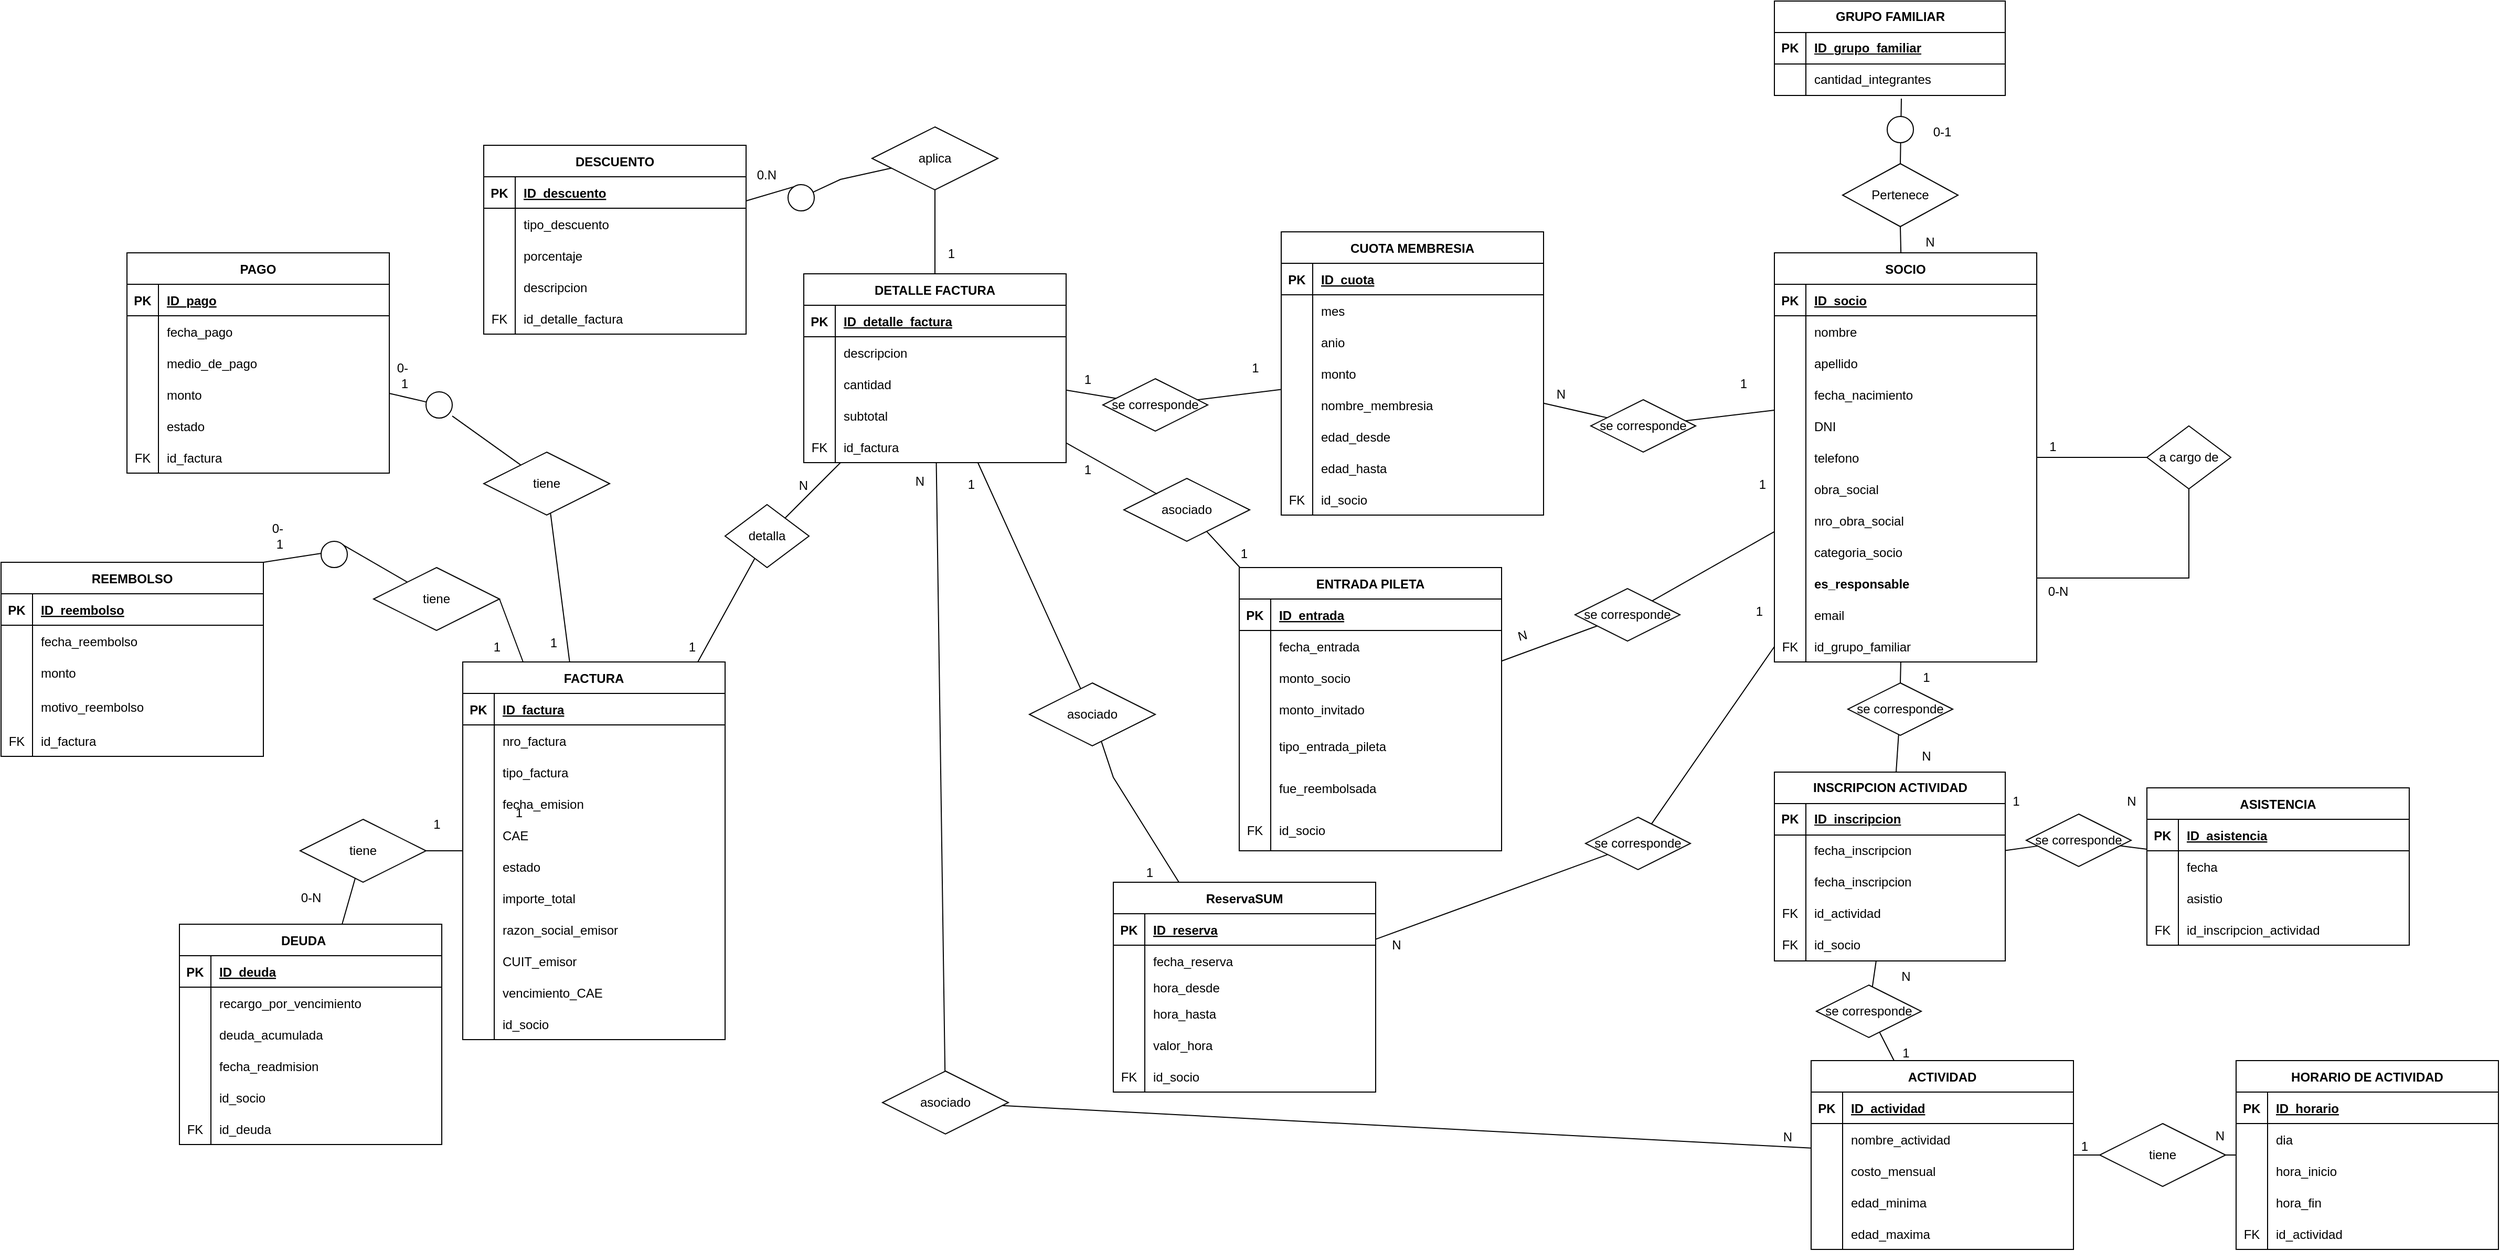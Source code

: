 <mxfile version="27.1.6">
  <diagram id="R2lEEEUBdFMjLlhIrx00" name="Page-1">
    <mxGraphModel dx="4249" dy="2263" grid="1" gridSize="10" guides="1" tooltips="1" connect="1" arrows="1" fold="1" page="1" pageScale="1" pageWidth="850" pageHeight="1100" math="0" shadow="0" extFonts="Permanent Marker^https://fonts.googleapis.com/css?family=Permanent+Marker">
      <root>
        <mxCell id="0" />
        <mxCell id="1" parent="0" />
        <mxCell id="C-vyLk0tnHw3VtMMgP7b-2" value="ACTIVIDAD" style="shape=table;startSize=30;container=1;collapsible=1;childLayout=tableLayout;fixedRows=1;rowLines=0;fontStyle=1;align=center;resizeLast=1;" parent="1" vertex="1">
          <mxGeometry x="35" y="700" width="250" height="180" as="geometry" />
        </mxCell>
        <mxCell id="C-vyLk0tnHw3VtMMgP7b-3" value="" style="shape=partialRectangle;collapsible=0;dropTarget=0;pointerEvents=0;fillColor=none;points=[[0,0.5],[1,0.5]];portConstraint=eastwest;top=0;left=0;right=0;bottom=1;" parent="C-vyLk0tnHw3VtMMgP7b-2" vertex="1">
          <mxGeometry y="30" width="250" height="30" as="geometry" />
        </mxCell>
        <mxCell id="C-vyLk0tnHw3VtMMgP7b-4" value="PK" style="shape=partialRectangle;overflow=hidden;connectable=0;fillColor=none;top=0;left=0;bottom=0;right=0;fontStyle=1;" parent="C-vyLk0tnHw3VtMMgP7b-3" vertex="1">
          <mxGeometry width="30" height="30" as="geometry">
            <mxRectangle width="30" height="30" as="alternateBounds" />
          </mxGeometry>
        </mxCell>
        <mxCell id="C-vyLk0tnHw3VtMMgP7b-5" value="ID_actividad" style="shape=partialRectangle;overflow=hidden;connectable=0;fillColor=none;top=0;left=0;bottom=0;right=0;align=left;spacingLeft=6;fontStyle=5;" parent="C-vyLk0tnHw3VtMMgP7b-3" vertex="1">
          <mxGeometry x="30" width="220" height="30" as="geometry">
            <mxRectangle width="220" height="30" as="alternateBounds" />
          </mxGeometry>
        </mxCell>
        <mxCell id="C-vyLk0tnHw3VtMMgP7b-9" value="" style="shape=partialRectangle;collapsible=0;dropTarget=0;pointerEvents=0;fillColor=none;points=[[0,0.5],[1,0.5]];portConstraint=eastwest;top=0;left=0;right=0;bottom=0;" parent="C-vyLk0tnHw3VtMMgP7b-2" vertex="1">
          <mxGeometry y="60" width="250" height="30" as="geometry" />
        </mxCell>
        <mxCell id="C-vyLk0tnHw3VtMMgP7b-10" value="" style="shape=partialRectangle;overflow=hidden;connectable=0;fillColor=none;top=0;left=0;bottom=0;right=0;" parent="C-vyLk0tnHw3VtMMgP7b-9" vertex="1">
          <mxGeometry width="30" height="30" as="geometry">
            <mxRectangle width="30" height="30" as="alternateBounds" />
          </mxGeometry>
        </mxCell>
        <mxCell id="C-vyLk0tnHw3VtMMgP7b-11" value="nombre_actividad" style="shape=partialRectangle;overflow=hidden;connectable=0;fillColor=none;top=0;left=0;bottom=0;right=0;align=left;spacingLeft=6;" parent="C-vyLk0tnHw3VtMMgP7b-9" vertex="1">
          <mxGeometry x="30" width="220" height="30" as="geometry">
            <mxRectangle width="220" height="30" as="alternateBounds" />
          </mxGeometry>
        </mxCell>
        <mxCell id="3TNbEHUvv3k6rccCTDni-22" value="" style="shape=partialRectangle;collapsible=0;dropTarget=0;pointerEvents=0;fillColor=none;points=[[0,0.5],[1,0.5]];portConstraint=eastwest;top=0;left=0;right=0;bottom=0;" parent="C-vyLk0tnHw3VtMMgP7b-2" vertex="1">
          <mxGeometry y="90" width="250" height="30" as="geometry" />
        </mxCell>
        <mxCell id="3TNbEHUvv3k6rccCTDni-23" value="" style="shape=partialRectangle;overflow=hidden;connectable=0;fillColor=none;top=0;left=0;bottom=0;right=0;" parent="3TNbEHUvv3k6rccCTDni-22" vertex="1">
          <mxGeometry width="30" height="30" as="geometry">
            <mxRectangle width="30" height="30" as="alternateBounds" />
          </mxGeometry>
        </mxCell>
        <mxCell id="3TNbEHUvv3k6rccCTDni-24" value="costo_mensual" style="shape=partialRectangle;overflow=hidden;connectable=0;fillColor=none;top=0;left=0;bottom=0;right=0;align=left;spacingLeft=6;" parent="3TNbEHUvv3k6rccCTDni-22" vertex="1">
          <mxGeometry x="30" width="220" height="30" as="geometry">
            <mxRectangle width="220" height="30" as="alternateBounds" />
          </mxGeometry>
        </mxCell>
        <mxCell id="3TNbEHUvv3k6rccCTDni-25" value="" style="shape=partialRectangle;collapsible=0;dropTarget=0;pointerEvents=0;fillColor=none;points=[[0,0.5],[1,0.5]];portConstraint=eastwest;top=0;left=0;right=0;bottom=0;" parent="C-vyLk0tnHw3VtMMgP7b-2" vertex="1">
          <mxGeometry y="120" width="250" height="30" as="geometry" />
        </mxCell>
        <mxCell id="3TNbEHUvv3k6rccCTDni-26" value="" style="shape=partialRectangle;overflow=hidden;connectable=0;fillColor=none;top=0;left=0;bottom=0;right=0;" parent="3TNbEHUvv3k6rccCTDni-25" vertex="1">
          <mxGeometry width="30" height="30" as="geometry">
            <mxRectangle width="30" height="30" as="alternateBounds" />
          </mxGeometry>
        </mxCell>
        <mxCell id="3TNbEHUvv3k6rccCTDni-27" value="edad_minima" style="shape=partialRectangle;overflow=hidden;connectable=0;fillColor=none;top=0;left=0;bottom=0;right=0;align=left;spacingLeft=6;" parent="3TNbEHUvv3k6rccCTDni-25" vertex="1">
          <mxGeometry x="30" width="220" height="30" as="geometry">
            <mxRectangle width="220" height="30" as="alternateBounds" />
          </mxGeometry>
        </mxCell>
        <mxCell id="3TNbEHUvv3k6rccCTDni-28" value="" style="shape=partialRectangle;collapsible=0;dropTarget=0;pointerEvents=0;fillColor=none;points=[[0,0.5],[1,0.5]];portConstraint=eastwest;top=0;left=0;right=0;bottom=0;" parent="C-vyLk0tnHw3VtMMgP7b-2" vertex="1">
          <mxGeometry y="150" width="250" height="30" as="geometry" />
        </mxCell>
        <mxCell id="3TNbEHUvv3k6rccCTDni-29" value="" style="shape=partialRectangle;overflow=hidden;connectable=0;fillColor=none;top=0;left=0;bottom=0;right=0;" parent="3TNbEHUvv3k6rccCTDni-28" vertex="1">
          <mxGeometry width="30" height="30" as="geometry">
            <mxRectangle width="30" height="30" as="alternateBounds" />
          </mxGeometry>
        </mxCell>
        <mxCell id="3TNbEHUvv3k6rccCTDni-30" value="edad_maxima" style="shape=partialRectangle;overflow=hidden;connectable=0;fillColor=none;top=0;left=0;bottom=0;right=0;align=left;spacingLeft=6;" parent="3TNbEHUvv3k6rccCTDni-28" vertex="1">
          <mxGeometry x="30" width="220" height="30" as="geometry">
            <mxRectangle width="220" height="30" as="alternateBounds" />
          </mxGeometry>
        </mxCell>
        <mxCell id="C-vyLk0tnHw3VtMMgP7b-13" value="HORARIO DE ACTIVIDAD" style="shape=table;startSize=30;container=1;collapsible=1;childLayout=tableLayout;fixedRows=1;rowLines=0;fontStyle=1;align=center;resizeLast=1;" parent="1" vertex="1">
          <mxGeometry x="440" y="700" width="250" height="180" as="geometry" />
        </mxCell>
        <mxCell id="C-vyLk0tnHw3VtMMgP7b-14" value="" style="shape=partialRectangle;collapsible=0;dropTarget=0;pointerEvents=0;fillColor=none;points=[[0,0.5],[1,0.5]];portConstraint=eastwest;top=0;left=0;right=0;bottom=1;" parent="C-vyLk0tnHw3VtMMgP7b-13" vertex="1">
          <mxGeometry y="30" width="250" height="30" as="geometry" />
        </mxCell>
        <mxCell id="C-vyLk0tnHw3VtMMgP7b-15" value="PK" style="shape=partialRectangle;overflow=hidden;connectable=0;fillColor=none;top=0;left=0;bottom=0;right=0;fontStyle=1;" parent="C-vyLk0tnHw3VtMMgP7b-14" vertex="1">
          <mxGeometry width="30" height="30" as="geometry">
            <mxRectangle width="30" height="30" as="alternateBounds" />
          </mxGeometry>
        </mxCell>
        <mxCell id="C-vyLk0tnHw3VtMMgP7b-16" value="ID_horario" style="shape=partialRectangle;overflow=hidden;connectable=0;fillColor=none;top=0;left=0;bottom=0;right=0;align=left;spacingLeft=6;fontStyle=5;" parent="C-vyLk0tnHw3VtMMgP7b-14" vertex="1">
          <mxGeometry x="30" width="220" height="30" as="geometry">
            <mxRectangle width="220" height="30" as="alternateBounds" />
          </mxGeometry>
        </mxCell>
        <mxCell id="C-vyLk0tnHw3VtMMgP7b-17" value="" style="shape=partialRectangle;collapsible=0;dropTarget=0;pointerEvents=0;fillColor=none;points=[[0,0.5],[1,0.5]];portConstraint=eastwest;top=0;left=0;right=0;bottom=0;" parent="C-vyLk0tnHw3VtMMgP7b-13" vertex="1">
          <mxGeometry y="60" width="250" height="30" as="geometry" />
        </mxCell>
        <mxCell id="C-vyLk0tnHw3VtMMgP7b-18" value="" style="shape=partialRectangle;overflow=hidden;connectable=0;fillColor=none;top=0;left=0;bottom=0;right=0;" parent="C-vyLk0tnHw3VtMMgP7b-17" vertex="1">
          <mxGeometry width="30" height="30" as="geometry">
            <mxRectangle width="30" height="30" as="alternateBounds" />
          </mxGeometry>
        </mxCell>
        <mxCell id="C-vyLk0tnHw3VtMMgP7b-19" value="dia" style="shape=partialRectangle;overflow=hidden;connectable=0;fillColor=none;top=0;left=0;bottom=0;right=0;align=left;spacingLeft=6;" parent="C-vyLk0tnHw3VtMMgP7b-17" vertex="1">
          <mxGeometry x="30" width="220" height="30" as="geometry">
            <mxRectangle width="220" height="30" as="alternateBounds" />
          </mxGeometry>
        </mxCell>
        <mxCell id="C-vyLk0tnHw3VtMMgP7b-20" value="" style="shape=partialRectangle;collapsible=0;dropTarget=0;pointerEvents=0;fillColor=none;points=[[0,0.5],[1,0.5]];portConstraint=eastwest;top=0;left=0;right=0;bottom=0;" parent="C-vyLk0tnHw3VtMMgP7b-13" vertex="1">
          <mxGeometry y="90" width="250" height="30" as="geometry" />
        </mxCell>
        <mxCell id="C-vyLk0tnHw3VtMMgP7b-21" value="" style="shape=partialRectangle;overflow=hidden;connectable=0;fillColor=none;top=0;left=0;bottom=0;right=0;" parent="C-vyLk0tnHw3VtMMgP7b-20" vertex="1">
          <mxGeometry width="30" height="30" as="geometry">
            <mxRectangle width="30" height="30" as="alternateBounds" />
          </mxGeometry>
        </mxCell>
        <mxCell id="C-vyLk0tnHw3VtMMgP7b-22" value="hora_inicio" style="shape=partialRectangle;overflow=hidden;connectable=0;fillColor=none;top=0;left=0;bottom=0;right=0;align=left;spacingLeft=6;" parent="C-vyLk0tnHw3VtMMgP7b-20" vertex="1">
          <mxGeometry x="30" width="220" height="30" as="geometry">
            <mxRectangle width="220" height="30" as="alternateBounds" />
          </mxGeometry>
        </mxCell>
        <mxCell id="3TNbEHUvv3k6rccCTDni-37" value="" style="shape=partialRectangle;collapsible=0;dropTarget=0;pointerEvents=0;fillColor=none;points=[[0,0.5],[1,0.5]];portConstraint=eastwest;top=0;left=0;right=0;bottom=0;" parent="C-vyLk0tnHw3VtMMgP7b-13" vertex="1">
          <mxGeometry y="120" width="250" height="30" as="geometry" />
        </mxCell>
        <mxCell id="3TNbEHUvv3k6rccCTDni-38" value="" style="shape=partialRectangle;overflow=hidden;connectable=0;fillColor=none;top=0;left=0;bottom=0;right=0;" parent="3TNbEHUvv3k6rccCTDni-37" vertex="1">
          <mxGeometry width="30" height="30" as="geometry">
            <mxRectangle width="30" height="30" as="alternateBounds" />
          </mxGeometry>
        </mxCell>
        <mxCell id="3TNbEHUvv3k6rccCTDni-39" value="hora_fin" style="shape=partialRectangle;overflow=hidden;connectable=0;fillColor=none;top=0;left=0;bottom=0;right=0;align=left;spacingLeft=6;" parent="3TNbEHUvv3k6rccCTDni-37" vertex="1">
          <mxGeometry x="30" width="220" height="30" as="geometry">
            <mxRectangle width="220" height="30" as="alternateBounds" />
          </mxGeometry>
        </mxCell>
        <mxCell id="82eSoa0D06cmP7SIFjin-42" value="" style="shape=partialRectangle;collapsible=0;dropTarget=0;pointerEvents=0;fillColor=none;points=[[0,0.5],[1,0.5]];portConstraint=eastwest;top=0;left=0;right=0;bottom=0;" parent="C-vyLk0tnHw3VtMMgP7b-13" vertex="1">
          <mxGeometry y="150" width="250" height="30" as="geometry" />
        </mxCell>
        <mxCell id="82eSoa0D06cmP7SIFjin-43" value="FK" style="shape=partialRectangle;overflow=hidden;connectable=0;fillColor=none;top=0;left=0;bottom=0;right=0;" parent="82eSoa0D06cmP7SIFjin-42" vertex="1">
          <mxGeometry width="30" height="30" as="geometry">
            <mxRectangle width="30" height="30" as="alternateBounds" />
          </mxGeometry>
        </mxCell>
        <mxCell id="82eSoa0D06cmP7SIFjin-44" value="id_actividad" style="shape=partialRectangle;overflow=hidden;connectable=0;fillColor=none;top=0;left=0;bottom=0;right=0;align=left;spacingLeft=6;" parent="82eSoa0D06cmP7SIFjin-42" vertex="1">
          <mxGeometry x="30" width="220" height="30" as="geometry">
            <mxRectangle width="220" height="30" as="alternateBounds" />
          </mxGeometry>
        </mxCell>
        <mxCell id="C-vyLk0tnHw3VtMMgP7b-23" value="SOCIO" style="shape=table;startSize=30;container=1;collapsible=1;childLayout=tableLayout;fixedRows=1;rowLines=0;fontStyle=1;align=center;resizeLast=1;" parent="1" vertex="1">
          <mxGeometry y="-70" width="250" height="390" as="geometry" />
        </mxCell>
        <mxCell id="C-vyLk0tnHw3VtMMgP7b-24" value="" style="shape=partialRectangle;collapsible=0;dropTarget=0;pointerEvents=0;fillColor=none;points=[[0,0.5],[1,0.5]];portConstraint=eastwest;top=0;left=0;right=0;bottom=1;" parent="C-vyLk0tnHw3VtMMgP7b-23" vertex="1">
          <mxGeometry y="30" width="250" height="30" as="geometry" />
        </mxCell>
        <mxCell id="C-vyLk0tnHw3VtMMgP7b-25" value="PK" style="shape=partialRectangle;overflow=hidden;connectable=0;fillColor=none;top=0;left=0;bottom=0;right=0;fontStyle=1;" parent="C-vyLk0tnHw3VtMMgP7b-24" vertex="1">
          <mxGeometry width="30" height="30" as="geometry">
            <mxRectangle width="30" height="30" as="alternateBounds" />
          </mxGeometry>
        </mxCell>
        <mxCell id="C-vyLk0tnHw3VtMMgP7b-26" value="ID_socio" style="shape=partialRectangle;overflow=hidden;connectable=0;fillColor=none;top=0;left=0;bottom=0;right=0;align=left;spacingLeft=6;fontStyle=5;" parent="C-vyLk0tnHw3VtMMgP7b-24" vertex="1">
          <mxGeometry x="30" width="220" height="30" as="geometry">
            <mxRectangle width="220" height="30" as="alternateBounds" />
          </mxGeometry>
        </mxCell>
        <mxCell id="C-vyLk0tnHw3VtMMgP7b-27" value="" style="shape=partialRectangle;collapsible=0;dropTarget=0;pointerEvents=0;fillColor=none;points=[[0,0.5],[1,0.5]];portConstraint=eastwest;top=0;left=0;right=0;bottom=0;" parent="C-vyLk0tnHw3VtMMgP7b-23" vertex="1">
          <mxGeometry y="60" width="250" height="30" as="geometry" />
        </mxCell>
        <mxCell id="C-vyLk0tnHw3VtMMgP7b-28" value="" style="shape=partialRectangle;overflow=hidden;connectable=0;fillColor=none;top=0;left=0;bottom=0;right=0;" parent="C-vyLk0tnHw3VtMMgP7b-27" vertex="1">
          <mxGeometry width="30" height="30" as="geometry">
            <mxRectangle width="30" height="30" as="alternateBounds" />
          </mxGeometry>
        </mxCell>
        <mxCell id="C-vyLk0tnHw3VtMMgP7b-29" value="nombre" style="shape=partialRectangle;overflow=hidden;connectable=0;fillColor=none;top=0;left=0;bottom=0;right=0;align=left;spacingLeft=6;" parent="C-vyLk0tnHw3VtMMgP7b-27" vertex="1">
          <mxGeometry x="30" width="220" height="30" as="geometry">
            <mxRectangle width="220" height="30" as="alternateBounds" />
          </mxGeometry>
        </mxCell>
        <mxCell id="3TNbEHUvv3k6rccCTDni-1" value="" style="shape=partialRectangle;collapsible=0;dropTarget=0;pointerEvents=0;fillColor=none;points=[[0,0.5],[1,0.5]];portConstraint=eastwest;top=0;left=0;right=0;bottom=0;" parent="C-vyLk0tnHw3VtMMgP7b-23" vertex="1">
          <mxGeometry y="90" width="250" height="30" as="geometry" />
        </mxCell>
        <mxCell id="3TNbEHUvv3k6rccCTDni-2" value="" style="shape=partialRectangle;overflow=hidden;connectable=0;fillColor=none;top=0;left=0;bottom=0;right=0;" parent="3TNbEHUvv3k6rccCTDni-1" vertex="1">
          <mxGeometry width="30" height="30" as="geometry">
            <mxRectangle width="30" height="30" as="alternateBounds" />
          </mxGeometry>
        </mxCell>
        <mxCell id="3TNbEHUvv3k6rccCTDni-3" value="apellido" style="shape=partialRectangle;overflow=hidden;connectable=0;fillColor=none;top=0;left=0;bottom=0;right=0;align=left;spacingLeft=6;" parent="3TNbEHUvv3k6rccCTDni-1" vertex="1">
          <mxGeometry x="30" width="220" height="30" as="geometry">
            <mxRectangle width="220" height="30" as="alternateBounds" />
          </mxGeometry>
        </mxCell>
        <mxCell id="3TNbEHUvv3k6rccCTDni-4" value="" style="shape=partialRectangle;collapsible=0;dropTarget=0;pointerEvents=0;fillColor=none;points=[[0,0.5],[1,0.5]];portConstraint=eastwest;top=0;left=0;right=0;bottom=0;" parent="C-vyLk0tnHw3VtMMgP7b-23" vertex="1">
          <mxGeometry y="120" width="250" height="30" as="geometry" />
        </mxCell>
        <mxCell id="3TNbEHUvv3k6rccCTDni-5" value="" style="shape=partialRectangle;overflow=hidden;connectable=0;fillColor=none;top=0;left=0;bottom=0;right=0;" parent="3TNbEHUvv3k6rccCTDni-4" vertex="1">
          <mxGeometry width="30" height="30" as="geometry">
            <mxRectangle width="30" height="30" as="alternateBounds" />
          </mxGeometry>
        </mxCell>
        <mxCell id="3TNbEHUvv3k6rccCTDni-6" value="fecha_nacimiento" style="shape=partialRectangle;overflow=hidden;connectable=0;fillColor=none;top=0;left=0;bottom=0;right=0;align=left;spacingLeft=6;" parent="3TNbEHUvv3k6rccCTDni-4" vertex="1">
          <mxGeometry x="30" width="220" height="30" as="geometry">
            <mxRectangle width="220" height="30" as="alternateBounds" />
          </mxGeometry>
        </mxCell>
        <mxCell id="3TNbEHUvv3k6rccCTDni-7" value="" style="shape=partialRectangle;collapsible=0;dropTarget=0;pointerEvents=0;fillColor=none;points=[[0,0.5],[1,0.5]];portConstraint=eastwest;top=0;left=0;right=0;bottom=0;" parent="C-vyLk0tnHw3VtMMgP7b-23" vertex="1">
          <mxGeometry y="150" width="250" height="30" as="geometry" />
        </mxCell>
        <mxCell id="3TNbEHUvv3k6rccCTDni-8" value="" style="shape=partialRectangle;overflow=hidden;connectable=0;fillColor=none;top=0;left=0;bottom=0;right=0;" parent="3TNbEHUvv3k6rccCTDni-7" vertex="1">
          <mxGeometry width="30" height="30" as="geometry">
            <mxRectangle width="30" height="30" as="alternateBounds" />
          </mxGeometry>
        </mxCell>
        <mxCell id="3TNbEHUvv3k6rccCTDni-9" value="DNI" style="shape=partialRectangle;overflow=hidden;connectable=0;fillColor=none;top=0;left=0;bottom=0;right=0;align=left;spacingLeft=6;" parent="3TNbEHUvv3k6rccCTDni-7" vertex="1">
          <mxGeometry x="30" width="220" height="30" as="geometry">
            <mxRectangle width="220" height="30" as="alternateBounds" />
          </mxGeometry>
        </mxCell>
        <mxCell id="3TNbEHUvv3k6rccCTDni-10" value="" style="shape=partialRectangle;collapsible=0;dropTarget=0;pointerEvents=0;fillColor=none;points=[[0,0.5],[1,0.5]];portConstraint=eastwest;top=0;left=0;right=0;bottom=0;" parent="C-vyLk0tnHw3VtMMgP7b-23" vertex="1">
          <mxGeometry y="180" width="250" height="30" as="geometry" />
        </mxCell>
        <mxCell id="3TNbEHUvv3k6rccCTDni-11" value="" style="shape=partialRectangle;overflow=hidden;connectable=0;fillColor=none;top=0;left=0;bottom=0;right=0;" parent="3TNbEHUvv3k6rccCTDni-10" vertex="1">
          <mxGeometry width="30" height="30" as="geometry">
            <mxRectangle width="30" height="30" as="alternateBounds" />
          </mxGeometry>
        </mxCell>
        <mxCell id="3TNbEHUvv3k6rccCTDni-12" value="telefono" style="shape=partialRectangle;overflow=hidden;connectable=0;fillColor=none;top=0;left=0;bottom=0;right=0;align=left;spacingLeft=6;" parent="3TNbEHUvv3k6rccCTDni-10" vertex="1">
          <mxGeometry x="30" width="220" height="30" as="geometry">
            <mxRectangle width="220" height="30" as="alternateBounds" />
          </mxGeometry>
        </mxCell>
        <mxCell id="3TNbEHUvv3k6rccCTDni-13" value="" style="shape=partialRectangle;collapsible=0;dropTarget=0;pointerEvents=0;fillColor=none;points=[[0,0.5],[1,0.5]];portConstraint=eastwest;top=0;left=0;right=0;bottom=0;" parent="C-vyLk0tnHw3VtMMgP7b-23" vertex="1">
          <mxGeometry y="210" width="250" height="30" as="geometry" />
        </mxCell>
        <mxCell id="3TNbEHUvv3k6rccCTDni-14" value="" style="shape=partialRectangle;overflow=hidden;connectable=0;fillColor=none;top=0;left=0;bottom=0;right=0;" parent="3TNbEHUvv3k6rccCTDni-13" vertex="1">
          <mxGeometry width="30" height="30" as="geometry">
            <mxRectangle width="30" height="30" as="alternateBounds" />
          </mxGeometry>
        </mxCell>
        <mxCell id="3TNbEHUvv3k6rccCTDni-15" value="obra_social" style="shape=partialRectangle;overflow=hidden;connectable=0;fillColor=none;top=0;left=0;bottom=0;right=0;align=left;spacingLeft=6;" parent="3TNbEHUvv3k6rccCTDni-13" vertex="1">
          <mxGeometry x="30" width="220" height="30" as="geometry">
            <mxRectangle width="220" height="30" as="alternateBounds" />
          </mxGeometry>
        </mxCell>
        <mxCell id="3TNbEHUvv3k6rccCTDni-16" value="" style="shape=partialRectangle;collapsible=0;dropTarget=0;pointerEvents=0;fillColor=none;points=[[0,0.5],[1,0.5]];portConstraint=eastwest;top=0;left=0;right=0;bottom=0;" parent="C-vyLk0tnHw3VtMMgP7b-23" vertex="1">
          <mxGeometry y="240" width="250" height="30" as="geometry" />
        </mxCell>
        <mxCell id="3TNbEHUvv3k6rccCTDni-17" value="" style="shape=partialRectangle;overflow=hidden;connectable=0;fillColor=none;top=0;left=0;bottom=0;right=0;" parent="3TNbEHUvv3k6rccCTDni-16" vertex="1">
          <mxGeometry width="30" height="30" as="geometry">
            <mxRectangle width="30" height="30" as="alternateBounds" />
          </mxGeometry>
        </mxCell>
        <mxCell id="3TNbEHUvv3k6rccCTDni-18" value="nro_obra_social" style="shape=partialRectangle;overflow=hidden;connectable=0;fillColor=none;top=0;left=0;bottom=0;right=0;align=left;spacingLeft=6;" parent="3TNbEHUvv3k6rccCTDni-16" vertex="1">
          <mxGeometry x="30" width="220" height="30" as="geometry">
            <mxRectangle width="220" height="30" as="alternateBounds" />
          </mxGeometry>
        </mxCell>
        <mxCell id="3TNbEHUvv3k6rccCTDni-19" value="" style="shape=partialRectangle;collapsible=0;dropTarget=0;pointerEvents=0;fillColor=none;points=[[0,0.5],[1,0.5]];portConstraint=eastwest;top=0;left=0;right=0;bottom=0;" parent="C-vyLk0tnHw3VtMMgP7b-23" vertex="1">
          <mxGeometry y="270" width="250" height="30" as="geometry" />
        </mxCell>
        <mxCell id="3TNbEHUvv3k6rccCTDni-20" value="" style="shape=partialRectangle;overflow=hidden;connectable=0;fillColor=none;top=0;left=0;bottom=0;right=0;" parent="3TNbEHUvv3k6rccCTDni-19" vertex="1">
          <mxGeometry width="30" height="30" as="geometry">
            <mxRectangle width="30" height="30" as="alternateBounds" />
          </mxGeometry>
        </mxCell>
        <mxCell id="3TNbEHUvv3k6rccCTDni-21" value="categoria_socio" style="shape=partialRectangle;overflow=hidden;connectable=0;fillColor=none;top=0;left=0;bottom=0;right=0;align=left;spacingLeft=6;" parent="3TNbEHUvv3k6rccCTDni-19" vertex="1">
          <mxGeometry x="30" width="220" height="30" as="geometry">
            <mxRectangle width="220" height="30" as="alternateBounds" />
          </mxGeometry>
        </mxCell>
        <mxCell id="82eSoa0D06cmP7SIFjin-61" value="" style="shape=partialRectangle;collapsible=0;dropTarget=0;pointerEvents=0;fillColor=none;points=[[0,0.5],[1,0.5]];portConstraint=eastwest;top=0;left=0;right=0;bottom=0;" parent="C-vyLk0tnHw3VtMMgP7b-23" vertex="1">
          <mxGeometry y="300" width="250" height="30" as="geometry" />
        </mxCell>
        <mxCell id="82eSoa0D06cmP7SIFjin-62" value="" style="shape=partialRectangle;overflow=hidden;connectable=0;fillColor=none;top=0;left=0;bottom=0;right=0;" parent="82eSoa0D06cmP7SIFjin-61" vertex="1">
          <mxGeometry width="30" height="30" as="geometry">
            <mxRectangle width="30" height="30" as="alternateBounds" />
          </mxGeometry>
        </mxCell>
        <mxCell id="82eSoa0D06cmP7SIFjin-63" value="es_responsable" style="shape=partialRectangle;overflow=hidden;connectable=0;fillColor=none;top=0;left=0;bottom=0;right=0;align=left;spacingLeft=6;fontStyle=1" parent="82eSoa0D06cmP7SIFjin-61" vertex="1">
          <mxGeometry x="30" width="220" height="30" as="geometry">
            <mxRectangle width="220" height="30" as="alternateBounds" />
          </mxGeometry>
        </mxCell>
        <mxCell id="3TNbEHUvv3k6rccCTDni-34" value="" style="shape=partialRectangle;collapsible=0;dropTarget=0;pointerEvents=0;fillColor=none;points=[[0,0.5],[1,0.5]];portConstraint=eastwest;top=0;left=0;right=0;bottom=0;" parent="C-vyLk0tnHw3VtMMgP7b-23" vertex="1">
          <mxGeometry y="330" width="250" height="30" as="geometry" />
        </mxCell>
        <mxCell id="3TNbEHUvv3k6rccCTDni-35" value="" style="shape=partialRectangle;overflow=hidden;connectable=0;fillColor=none;top=0;left=0;bottom=0;right=0;" parent="3TNbEHUvv3k6rccCTDni-34" vertex="1">
          <mxGeometry width="30" height="30" as="geometry">
            <mxRectangle width="30" height="30" as="alternateBounds" />
          </mxGeometry>
        </mxCell>
        <mxCell id="3TNbEHUvv3k6rccCTDni-36" value="email" style="shape=partialRectangle;overflow=hidden;connectable=0;fillColor=none;top=0;left=0;bottom=0;right=0;align=left;spacingLeft=6;" parent="3TNbEHUvv3k6rccCTDni-34" vertex="1">
          <mxGeometry x="30" width="220" height="30" as="geometry">
            <mxRectangle width="220" height="30" as="alternateBounds" />
          </mxGeometry>
        </mxCell>
        <mxCell id="82eSoa0D06cmP7SIFjin-45" value="" style="shape=partialRectangle;collapsible=0;dropTarget=0;pointerEvents=0;fillColor=none;points=[[0,0.5],[1,0.5]];portConstraint=eastwest;top=0;left=0;right=0;bottom=0;" parent="C-vyLk0tnHw3VtMMgP7b-23" vertex="1">
          <mxGeometry y="360" width="250" height="30" as="geometry" />
        </mxCell>
        <mxCell id="82eSoa0D06cmP7SIFjin-46" value="FK" style="shape=partialRectangle;overflow=hidden;connectable=0;fillColor=none;top=0;left=0;bottom=0;right=0;" parent="82eSoa0D06cmP7SIFjin-45" vertex="1">
          <mxGeometry width="30" height="30" as="geometry">
            <mxRectangle width="30" height="30" as="alternateBounds" />
          </mxGeometry>
        </mxCell>
        <mxCell id="82eSoa0D06cmP7SIFjin-47" value="id_grupo_familiar" style="shape=partialRectangle;overflow=hidden;connectable=0;fillColor=none;top=0;left=0;bottom=0;right=0;align=left;spacingLeft=6;" parent="82eSoa0D06cmP7SIFjin-45" vertex="1">
          <mxGeometry x="30" width="220" height="30" as="geometry">
            <mxRectangle width="220" height="30" as="alternateBounds" />
          </mxGeometry>
        </mxCell>
        <mxCell id="3TNbEHUvv3k6rccCTDni-40" value="INSCRIPCION ACTIVIDAD" style="shape=table;startSize=30;container=1;collapsible=1;childLayout=tableLayout;fixedRows=1;rowLines=0;fontStyle=1;align=center;resizeLast=1;html=1;" parent="1" vertex="1">
          <mxGeometry y="425" width="220" height="180" as="geometry" />
        </mxCell>
        <mxCell id="3TNbEHUvv3k6rccCTDni-41" value="" style="shape=tableRow;horizontal=0;startSize=0;swimlaneHead=0;swimlaneBody=0;fillColor=none;collapsible=0;dropTarget=0;points=[[0,0.5],[1,0.5]];portConstraint=eastwest;top=0;left=0;right=0;bottom=1;" parent="3TNbEHUvv3k6rccCTDni-40" vertex="1">
          <mxGeometry y="30" width="220" height="30" as="geometry" />
        </mxCell>
        <mxCell id="3TNbEHUvv3k6rccCTDni-42" value="PK" style="shape=partialRectangle;connectable=0;fillColor=none;top=0;left=0;bottom=0;right=0;fontStyle=1;overflow=hidden;whiteSpace=wrap;html=1;" parent="3TNbEHUvv3k6rccCTDni-41" vertex="1">
          <mxGeometry width="30" height="30" as="geometry">
            <mxRectangle width="30" height="30" as="alternateBounds" />
          </mxGeometry>
        </mxCell>
        <mxCell id="3TNbEHUvv3k6rccCTDni-43" value="ID_inscripcion" style="shape=partialRectangle;connectable=0;fillColor=none;top=0;left=0;bottom=0;right=0;align=left;spacingLeft=6;fontStyle=5;overflow=hidden;whiteSpace=wrap;html=1;" parent="3TNbEHUvv3k6rccCTDni-41" vertex="1">
          <mxGeometry x="30" width="190" height="30" as="geometry">
            <mxRectangle width="190" height="30" as="alternateBounds" />
          </mxGeometry>
        </mxCell>
        <mxCell id="3TNbEHUvv3k6rccCTDni-44" value="" style="shape=tableRow;horizontal=0;startSize=0;swimlaneHead=0;swimlaneBody=0;fillColor=none;collapsible=0;dropTarget=0;points=[[0,0.5],[1,0.5]];portConstraint=eastwest;top=0;left=0;right=0;bottom=0;" parent="3TNbEHUvv3k6rccCTDni-40" vertex="1">
          <mxGeometry y="60" width="220" height="30" as="geometry" />
        </mxCell>
        <mxCell id="3TNbEHUvv3k6rccCTDni-45" value="" style="shape=partialRectangle;connectable=0;fillColor=none;top=0;left=0;bottom=0;right=0;editable=1;overflow=hidden;whiteSpace=wrap;html=1;" parent="3TNbEHUvv3k6rccCTDni-44" vertex="1">
          <mxGeometry width="30" height="30" as="geometry">
            <mxRectangle width="30" height="30" as="alternateBounds" />
          </mxGeometry>
        </mxCell>
        <mxCell id="3TNbEHUvv3k6rccCTDni-46" value="fecha_inscripcion" style="shape=partialRectangle;connectable=0;fillColor=none;top=0;left=0;bottom=0;right=0;align=left;spacingLeft=6;overflow=hidden;whiteSpace=wrap;html=1;" parent="3TNbEHUvv3k6rccCTDni-44" vertex="1">
          <mxGeometry x="30" width="190" height="30" as="geometry">
            <mxRectangle width="190" height="30" as="alternateBounds" />
          </mxGeometry>
        </mxCell>
        <mxCell id="82eSoa0D06cmP7SIFjin-33" value="" style="shape=tableRow;horizontal=0;startSize=0;swimlaneHead=0;swimlaneBody=0;fillColor=none;collapsible=0;dropTarget=0;points=[[0,0.5],[1,0.5]];portConstraint=eastwest;top=0;left=0;right=0;bottom=0;" parent="3TNbEHUvv3k6rccCTDni-40" vertex="1">
          <mxGeometry y="90" width="220" height="30" as="geometry" />
        </mxCell>
        <mxCell id="82eSoa0D06cmP7SIFjin-34" value="" style="shape=partialRectangle;connectable=0;fillColor=none;top=0;left=0;bottom=0;right=0;editable=1;overflow=hidden;whiteSpace=wrap;html=1;" parent="82eSoa0D06cmP7SIFjin-33" vertex="1">
          <mxGeometry width="30" height="30" as="geometry">
            <mxRectangle width="30" height="30" as="alternateBounds" />
          </mxGeometry>
        </mxCell>
        <mxCell id="82eSoa0D06cmP7SIFjin-35" value="fecha_inscripcion" style="shape=partialRectangle;connectable=0;fillColor=none;top=0;left=0;bottom=0;right=0;align=left;spacingLeft=6;overflow=hidden;whiteSpace=wrap;html=1;" parent="82eSoa0D06cmP7SIFjin-33" vertex="1">
          <mxGeometry x="30" width="190" height="30" as="geometry">
            <mxRectangle width="190" height="30" as="alternateBounds" />
          </mxGeometry>
        </mxCell>
        <mxCell id="82eSoa0D06cmP7SIFjin-36" value="" style="shape=tableRow;horizontal=0;startSize=0;swimlaneHead=0;swimlaneBody=0;fillColor=none;collapsible=0;dropTarget=0;points=[[0,0.5],[1,0.5]];portConstraint=eastwest;top=0;left=0;right=0;bottom=0;" parent="3TNbEHUvv3k6rccCTDni-40" vertex="1">
          <mxGeometry y="120" width="220" height="30" as="geometry" />
        </mxCell>
        <mxCell id="82eSoa0D06cmP7SIFjin-37" value="FK" style="shape=partialRectangle;connectable=0;fillColor=none;top=0;left=0;bottom=0;right=0;editable=1;overflow=hidden;whiteSpace=wrap;html=1;" parent="82eSoa0D06cmP7SIFjin-36" vertex="1">
          <mxGeometry width="30" height="30" as="geometry">
            <mxRectangle width="30" height="30" as="alternateBounds" />
          </mxGeometry>
        </mxCell>
        <mxCell id="82eSoa0D06cmP7SIFjin-38" value="id_actividad" style="shape=partialRectangle;connectable=0;fillColor=none;top=0;left=0;bottom=0;right=0;align=left;spacingLeft=6;overflow=hidden;whiteSpace=wrap;html=1;" parent="82eSoa0D06cmP7SIFjin-36" vertex="1">
          <mxGeometry x="30" width="190" height="30" as="geometry">
            <mxRectangle width="190" height="30" as="alternateBounds" />
          </mxGeometry>
        </mxCell>
        <mxCell id="82eSoa0D06cmP7SIFjin-65" value="" style="shape=tableRow;horizontal=0;startSize=0;swimlaneHead=0;swimlaneBody=0;fillColor=none;collapsible=0;dropTarget=0;points=[[0,0.5],[1,0.5]];portConstraint=eastwest;top=0;left=0;right=0;bottom=0;" parent="3TNbEHUvv3k6rccCTDni-40" vertex="1">
          <mxGeometry y="150" width="220" height="30" as="geometry" />
        </mxCell>
        <mxCell id="82eSoa0D06cmP7SIFjin-66" value="FK" style="shape=partialRectangle;connectable=0;fillColor=none;top=0;left=0;bottom=0;right=0;editable=1;overflow=hidden;whiteSpace=wrap;html=1;" parent="82eSoa0D06cmP7SIFjin-65" vertex="1">
          <mxGeometry width="30" height="30" as="geometry">
            <mxRectangle width="30" height="30" as="alternateBounds" />
          </mxGeometry>
        </mxCell>
        <mxCell id="82eSoa0D06cmP7SIFjin-67" value="id_socio" style="shape=partialRectangle;connectable=0;fillColor=none;top=0;left=0;bottom=0;right=0;align=left;spacingLeft=6;overflow=hidden;whiteSpace=wrap;html=1;" parent="82eSoa0D06cmP7SIFjin-65" vertex="1">
          <mxGeometry x="30" width="190" height="30" as="geometry">
            <mxRectangle width="190" height="30" as="alternateBounds" />
          </mxGeometry>
        </mxCell>
        <mxCell id="3TNbEHUvv3k6rccCTDni-69" value="CUOTA MEMBRESIA" style="shape=table;startSize=30;container=1;collapsible=1;childLayout=tableLayout;fixedRows=1;rowLines=0;fontStyle=1;align=center;resizeLast=1;" parent="1" vertex="1">
          <mxGeometry x="-470" y="-90" width="250" height="270" as="geometry" />
        </mxCell>
        <mxCell id="3TNbEHUvv3k6rccCTDni-70" value="" style="shape=partialRectangle;collapsible=0;dropTarget=0;pointerEvents=0;fillColor=none;points=[[0,0.5],[1,0.5]];portConstraint=eastwest;top=0;left=0;right=0;bottom=1;" parent="3TNbEHUvv3k6rccCTDni-69" vertex="1">
          <mxGeometry y="30" width="250" height="30" as="geometry" />
        </mxCell>
        <mxCell id="3TNbEHUvv3k6rccCTDni-71" value="PK" style="shape=partialRectangle;overflow=hidden;connectable=0;fillColor=none;top=0;left=0;bottom=0;right=0;fontStyle=1;" parent="3TNbEHUvv3k6rccCTDni-70" vertex="1">
          <mxGeometry width="30" height="30" as="geometry">
            <mxRectangle width="30" height="30" as="alternateBounds" />
          </mxGeometry>
        </mxCell>
        <mxCell id="3TNbEHUvv3k6rccCTDni-72" value="ID_cuota" style="shape=partialRectangle;overflow=hidden;connectable=0;fillColor=none;top=0;left=0;bottom=0;right=0;align=left;spacingLeft=6;fontStyle=5;" parent="3TNbEHUvv3k6rccCTDni-70" vertex="1">
          <mxGeometry x="30" width="220" height="30" as="geometry">
            <mxRectangle width="220" height="30" as="alternateBounds" />
          </mxGeometry>
        </mxCell>
        <mxCell id="3TNbEHUvv3k6rccCTDni-73" value="" style="shape=partialRectangle;collapsible=0;dropTarget=0;pointerEvents=0;fillColor=none;points=[[0,0.5],[1,0.5]];portConstraint=eastwest;top=0;left=0;right=0;bottom=0;" parent="3TNbEHUvv3k6rccCTDni-69" vertex="1">
          <mxGeometry y="60" width="250" height="30" as="geometry" />
        </mxCell>
        <mxCell id="3TNbEHUvv3k6rccCTDni-74" value="" style="shape=partialRectangle;overflow=hidden;connectable=0;fillColor=none;top=0;left=0;bottom=0;right=0;" parent="3TNbEHUvv3k6rccCTDni-73" vertex="1">
          <mxGeometry width="30" height="30" as="geometry">
            <mxRectangle width="30" height="30" as="alternateBounds" />
          </mxGeometry>
        </mxCell>
        <mxCell id="3TNbEHUvv3k6rccCTDni-75" value="mes" style="shape=partialRectangle;overflow=hidden;connectable=0;fillColor=none;top=0;left=0;bottom=0;right=0;align=left;spacingLeft=6;" parent="3TNbEHUvv3k6rccCTDni-73" vertex="1">
          <mxGeometry x="30" width="220" height="30" as="geometry">
            <mxRectangle width="220" height="30" as="alternateBounds" />
          </mxGeometry>
        </mxCell>
        <mxCell id="3TNbEHUvv3k6rccCTDni-76" value="" style="shape=partialRectangle;collapsible=0;dropTarget=0;pointerEvents=0;fillColor=none;points=[[0,0.5],[1,0.5]];portConstraint=eastwest;top=0;left=0;right=0;bottom=0;" parent="3TNbEHUvv3k6rccCTDni-69" vertex="1">
          <mxGeometry y="90" width="250" height="30" as="geometry" />
        </mxCell>
        <mxCell id="3TNbEHUvv3k6rccCTDni-77" value="" style="shape=partialRectangle;overflow=hidden;connectable=0;fillColor=none;top=0;left=0;bottom=0;right=0;" parent="3TNbEHUvv3k6rccCTDni-76" vertex="1">
          <mxGeometry width="30" height="30" as="geometry">
            <mxRectangle width="30" height="30" as="alternateBounds" />
          </mxGeometry>
        </mxCell>
        <mxCell id="3TNbEHUvv3k6rccCTDni-78" value="anio" style="shape=partialRectangle;overflow=hidden;connectable=0;fillColor=none;top=0;left=0;bottom=0;right=0;align=left;spacingLeft=6;" parent="3TNbEHUvv3k6rccCTDni-76" vertex="1">
          <mxGeometry x="30" width="220" height="30" as="geometry">
            <mxRectangle width="220" height="30" as="alternateBounds" />
          </mxGeometry>
        </mxCell>
        <mxCell id="3TNbEHUvv3k6rccCTDni-79" value="" style="shape=partialRectangle;collapsible=0;dropTarget=0;pointerEvents=0;fillColor=none;points=[[0,0.5],[1,0.5]];portConstraint=eastwest;top=0;left=0;right=0;bottom=0;" parent="3TNbEHUvv3k6rccCTDni-69" vertex="1">
          <mxGeometry y="120" width="250" height="30" as="geometry" />
        </mxCell>
        <mxCell id="3TNbEHUvv3k6rccCTDni-80" value="" style="shape=partialRectangle;overflow=hidden;connectable=0;fillColor=none;top=0;left=0;bottom=0;right=0;" parent="3TNbEHUvv3k6rccCTDni-79" vertex="1">
          <mxGeometry width="30" height="30" as="geometry">
            <mxRectangle width="30" height="30" as="alternateBounds" />
          </mxGeometry>
        </mxCell>
        <mxCell id="3TNbEHUvv3k6rccCTDni-81" value="monto" style="shape=partialRectangle;overflow=hidden;connectable=0;fillColor=none;top=0;left=0;bottom=0;right=0;align=left;spacingLeft=6;" parent="3TNbEHUvv3k6rccCTDni-79" vertex="1">
          <mxGeometry x="30" width="220" height="30" as="geometry">
            <mxRectangle width="220" height="30" as="alternateBounds" />
          </mxGeometry>
        </mxCell>
        <mxCell id="82eSoa0D06cmP7SIFjin-8" value="" style="shape=partialRectangle;collapsible=0;dropTarget=0;pointerEvents=0;fillColor=none;points=[[0,0.5],[1,0.5]];portConstraint=eastwest;top=0;left=0;right=0;bottom=0;" parent="3TNbEHUvv3k6rccCTDni-69" vertex="1">
          <mxGeometry y="150" width="250" height="30" as="geometry" />
        </mxCell>
        <mxCell id="82eSoa0D06cmP7SIFjin-9" value="" style="shape=partialRectangle;overflow=hidden;connectable=0;fillColor=none;top=0;left=0;bottom=0;right=0;" parent="82eSoa0D06cmP7SIFjin-8" vertex="1">
          <mxGeometry width="30" height="30" as="geometry">
            <mxRectangle width="30" height="30" as="alternateBounds" />
          </mxGeometry>
        </mxCell>
        <mxCell id="82eSoa0D06cmP7SIFjin-10" value="nombre_membresia" style="shape=partialRectangle;overflow=hidden;connectable=0;fillColor=none;top=0;left=0;bottom=0;right=0;align=left;spacingLeft=6;" parent="82eSoa0D06cmP7SIFjin-8" vertex="1">
          <mxGeometry x="30" width="220" height="30" as="geometry">
            <mxRectangle width="220" height="30" as="alternateBounds" />
          </mxGeometry>
        </mxCell>
        <mxCell id="82eSoa0D06cmP7SIFjin-87" value="" style="shape=partialRectangle;collapsible=0;dropTarget=0;pointerEvents=0;fillColor=none;points=[[0,0.5],[1,0.5]];portConstraint=eastwest;top=0;left=0;right=0;bottom=0;" parent="3TNbEHUvv3k6rccCTDni-69" vertex="1">
          <mxGeometry y="180" width="250" height="30" as="geometry" />
        </mxCell>
        <mxCell id="82eSoa0D06cmP7SIFjin-88" value="" style="shape=partialRectangle;overflow=hidden;connectable=0;fillColor=none;top=0;left=0;bottom=0;right=0;" parent="82eSoa0D06cmP7SIFjin-87" vertex="1">
          <mxGeometry width="30" height="30" as="geometry">
            <mxRectangle width="30" height="30" as="alternateBounds" />
          </mxGeometry>
        </mxCell>
        <mxCell id="82eSoa0D06cmP7SIFjin-89" value="edad_desde" style="shape=partialRectangle;overflow=hidden;connectable=0;fillColor=none;top=0;left=0;bottom=0;right=0;align=left;spacingLeft=6;" parent="82eSoa0D06cmP7SIFjin-87" vertex="1">
          <mxGeometry x="30" width="220" height="30" as="geometry">
            <mxRectangle width="220" height="30" as="alternateBounds" />
          </mxGeometry>
        </mxCell>
        <mxCell id="82eSoa0D06cmP7SIFjin-90" value="" style="shape=partialRectangle;collapsible=0;dropTarget=0;pointerEvents=0;fillColor=none;points=[[0,0.5],[1,0.5]];portConstraint=eastwest;top=0;left=0;right=0;bottom=0;" parent="3TNbEHUvv3k6rccCTDni-69" vertex="1">
          <mxGeometry y="210" width="250" height="30" as="geometry" />
        </mxCell>
        <mxCell id="82eSoa0D06cmP7SIFjin-91" value="" style="shape=partialRectangle;overflow=hidden;connectable=0;fillColor=none;top=0;left=0;bottom=0;right=0;" parent="82eSoa0D06cmP7SIFjin-90" vertex="1">
          <mxGeometry width="30" height="30" as="geometry">
            <mxRectangle width="30" height="30" as="alternateBounds" />
          </mxGeometry>
        </mxCell>
        <mxCell id="82eSoa0D06cmP7SIFjin-92" value="edad_hasta" style="shape=partialRectangle;overflow=hidden;connectable=0;fillColor=none;top=0;left=0;bottom=0;right=0;align=left;spacingLeft=6;" parent="82eSoa0D06cmP7SIFjin-90" vertex="1">
          <mxGeometry x="30" width="220" height="30" as="geometry">
            <mxRectangle width="220" height="30" as="alternateBounds" />
          </mxGeometry>
        </mxCell>
        <mxCell id="82eSoa0D06cmP7SIFjin-11" value="" style="shape=partialRectangle;collapsible=0;dropTarget=0;pointerEvents=0;fillColor=none;points=[[0,0.5],[1,0.5]];portConstraint=eastwest;top=0;left=0;right=0;bottom=0;" parent="3TNbEHUvv3k6rccCTDni-69" vertex="1">
          <mxGeometry y="240" width="250" height="30" as="geometry" />
        </mxCell>
        <mxCell id="82eSoa0D06cmP7SIFjin-12" value="FK" style="shape=partialRectangle;overflow=hidden;connectable=0;fillColor=none;top=0;left=0;bottom=0;right=0;" parent="82eSoa0D06cmP7SIFjin-11" vertex="1">
          <mxGeometry width="30" height="30" as="geometry">
            <mxRectangle width="30" height="30" as="alternateBounds" />
          </mxGeometry>
        </mxCell>
        <mxCell id="82eSoa0D06cmP7SIFjin-13" value="id_socio" style="shape=partialRectangle;overflow=hidden;connectable=0;fillColor=none;top=0;left=0;bottom=0;right=0;align=left;spacingLeft=6;" parent="82eSoa0D06cmP7SIFjin-11" vertex="1">
          <mxGeometry x="30" width="220" height="30" as="geometry">
            <mxRectangle width="220" height="30" as="alternateBounds" />
          </mxGeometry>
        </mxCell>
        <mxCell id="3TNbEHUvv3k6rccCTDni-98" value="GRUPO FAMILIAR" style="shape=table;startSize=30;container=1;collapsible=1;childLayout=tableLayout;fixedRows=1;rowLines=0;fontStyle=1;align=center;resizeLast=1;html=1;" parent="1" vertex="1">
          <mxGeometry y="-310" width="220" height="90" as="geometry" />
        </mxCell>
        <mxCell id="3TNbEHUvv3k6rccCTDni-99" value="" style="shape=tableRow;horizontal=0;startSize=0;swimlaneHead=0;swimlaneBody=0;fillColor=none;collapsible=0;dropTarget=0;points=[[0,0.5],[1,0.5]];portConstraint=eastwest;top=0;left=0;right=0;bottom=1;" parent="3TNbEHUvv3k6rccCTDni-98" vertex="1">
          <mxGeometry y="30" width="220" height="30" as="geometry" />
        </mxCell>
        <mxCell id="3TNbEHUvv3k6rccCTDni-100" value="PK" style="shape=partialRectangle;connectable=0;fillColor=none;top=0;left=0;bottom=0;right=0;fontStyle=1;overflow=hidden;whiteSpace=wrap;html=1;" parent="3TNbEHUvv3k6rccCTDni-99" vertex="1">
          <mxGeometry width="30" height="30" as="geometry">
            <mxRectangle width="30" height="30" as="alternateBounds" />
          </mxGeometry>
        </mxCell>
        <mxCell id="3TNbEHUvv3k6rccCTDni-101" value="ID_grupo_familiar" style="shape=partialRectangle;connectable=0;fillColor=none;top=0;left=0;bottom=0;right=0;align=left;spacingLeft=6;fontStyle=5;overflow=hidden;whiteSpace=wrap;html=1;" parent="3TNbEHUvv3k6rccCTDni-99" vertex="1">
          <mxGeometry x="30" width="190" height="30" as="geometry">
            <mxRectangle width="190" height="30" as="alternateBounds" />
          </mxGeometry>
        </mxCell>
        <mxCell id="3TNbEHUvv3k6rccCTDni-102" value="" style="shape=tableRow;horizontal=0;startSize=0;swimlaneHead=0;swimlaneBody=0;fillColor=none;collapsible=0;dropTarget=0;points=[[0,0.5],[1,0.5]];portConstraint=eastwest;top=0;left=0;right=0;bottom=0;" parent="3TNbEHUvv3k6rccCTDni-98" vertex="1">
          <mxGeometry y="60" width="220" height="30" as="geometry" />
        </mxCell>
        <mxCell id="3TNbEHUvv3k6rccCTDni-103" value="" style="shape=partialRectangle;connectable=0;fillColor=none;top=0;left=0;bottom=0;right=0;editable=1;overflow=hidden;whiteSpace=wrap;html=1;" parent="3TNbEHUvv3k6rccCTDni-102" vertex="1">
          <mxGeometry width="30" height="30" as="geometry">
            <mxRectangle width="30" height="30" as="alternateBounds" />
          </mxGeometry>
        </mxCell>
        <mxCell id="3TNbEHUvv3k6rccCTDni-104" value="cantidad_integrantes" style="shape=partialRectangle;connectable=0;fillColor=none;top=0;left=0;bottom=0;right=0;align=left;spacingLeft=6;overflow=hidden;whiteSpace=wrap;html=1;" parent="3TNbEHUvv3k6rccCTDni-102" vertex="1">
          <mxGeometry x="30" width="190" height="30" as="geometry">
            <mxRectangle width="190" height="30" as="alternateBounds" />
          </mxGeometry>
        </mxCell>
        <mxCell id="3TNbEHUvv3k6rccCTDni-105" value="FACTURA" style="shape=table;startSize=30;container=1;collapsible=1;childLayout=tableLayout;fixedRows=1;rowLines=0;fontStyle=1;align=center;resizeLast=1;" parent="1" vertex="1">
          <mxGeometry x="-1250" y="320" width="250" height="360" as="geometry" />
        </mxCell>
        <mxCell id="3TNbEHUvv3k6rccCTDni-106" value="" style="shape=partialRectangle;collapsible=0;dropTarget=0;pointerEvents=0;fillColor=none;points=[[0,0.5],[1,0.5]];portConstraint=eastwest;top=0;left=0;right=0;bottom=1;" parent="3TNbEHUvv3k6rccCTDni-105" vertex="1">
          <mxGeometry y="30" width="250" height="30" as="geometry" />
        </mxCell>
        <mxCell id="3TNbEHUvv3k6rccCTDni-107" value="PK" style="shape=partialRectangle;overflow=hidden;connectable=0;fillColor=none;top=0;left=0;bottom=0;right=0;fontStyle=1;" parent="3TNbEHUvv3k6rccCTDni-106" vertex="1">
          <mxGeometry width="30" height="30" as="geometry">
            <mxRectangle width="30" height="30" as="alternateBounds" />
          </mxGeometry>
        </mxCell>
        <mxCell id="3TNbEHUvv3k6rccCTDni-108" value="ID_factura" style="shape=partialRectangle;overflow=hidden;connectable=0;fillColor=none;top=0;left=0;bottom=0;right=0;align=left;spacingLeft=6;fontStyle=5;" parent="3TNbEHUvv3k6rccCTDni-106" vertex="1">
          <mxGeometry x="30" width="220" height="30" as="geometry">
            <mxRectangle width="220" height="30" as="alternateBounds" />
          </mxGeometry>
        </mxCell>
        <mxCell id="3TNbEHUvv3k6rccCTDni-109" value="" style="shape=partialRectangle;collapsible=0;dropTarget=0;pointerEvents=0;fillColor=none;points=[[0,0.5],[1,0.5]];portConstraint=eastwest;top=0;left=0;right=0;bottom=0;" parent="3TNbEHUvv3k6rccCTDni-105" vertex="1">
          <mxGeometry y="60" width="250" height="30" as="geometry" />
        </mxCell>
        <mxCell id="3TNbEHUvv3k6rccCTDni-110" value="" style="shape=partialRectangle;overflow=hidden;connectable=0;fillColor=none;top=0;left=0;bottom=0;right=0;" parent="3TNbEHUvv3k6rccCTDni-109" vertex="1">
          <mxGeometry width="30" height="30" as="geometry">
            <mxRectangle width="30" height="30" as="alternateBounds" />
          </mxGeometry>
        </mxCell>
        <mxCell id="3TNbEHUvv3k6rccCTDni-111" value="nro_factura" style="shape=partialRectangle;overflow=hidden;connectable=0;fillColor=none;top=0;left=0;bottom=0;right=0;align=left;spacingLeft=6;" parent="3TNbEHUvv3k6rccCTDni-109" vertex="1">
          <mxGeometry x="30" width="220" height="30" as="geometry">
            <mxRectangle width="220" height="30" as="alternateBounds" />
          </mxGeometry>
        </mxCell>
        <mxCell id="3TNbEHUvv3k6rccCTDni-112" value="" style="shape=partialRectangle;collapsible=0;dropTarget=0;pointerEvents=0;fillColor=none;points=[[0,0.5],[1,0.5]];portConstraint=eastwest;top=0;left=0;right=0;bottom=0;" parent="3TNbEHUvv3k6rccCTDni-105" vertex="1">
          <mxGeometry y="90" width="250" height="30" as="geometry" />
        </mxCell>
        <mxCell id="3TNbEHUvv3k6rccCTDni-113" value="" style="shape=partialRectangle;overflow=hidden;connectable=0;fillColor=none;top=0;left=0;bottom=0;right=0;" parent="3TNbEHUvv3k6rccCTDni-112" vertex="1">
          <mxGeometry width="30" height="30" as="geometry">
            <mxRectangle width="30" height="30" as="alternateBounds" />
          </mxGeometry>
        </mxCell>
        <mxCell id="3TNbEHUvv3k6rccCTDni-114" value="tipo_factura" style="shape=partialRectangle;overflow=hidden;connectable=0;fillColor=none;top=0;left=0;bottom=0;right=0;align=left;spacingLeft=6;" parent="3TNbEHUvv3k6rccCTDni-112" vertex="1">
          <mxGeometry x="30" width="220" height="30" as="geometry">
            <mxRectangle width="220" height="30" as="alternateBounds" />
          </mxGeometry>
        </mxCell>
        <mxCell id="3TNbEHUvv3k6rccCTDni-115" value="" style="shape=partialRectangle;collapsible=0;dropTarget=0;pointerEvents=0;fillColor=none;points=[[0,0.5],[1,0.5]];portConstraint=eastwest;top=0;left=0;right=0;bottom=0;" parent="3TNbEHUvv3k6rccCTDni-105" vertex="1">
          <mxGeometry y="120" width="250" height="30" as="geometry" />
        </mxCell>
        <mxCell id="3TNbEHUvv3k6rccCTDni-116" value="" style="shape=partialRectangle;overflow=hidden;connectable=0;fillColor=none;top=0;left=0;bottom=0;right=0;" parent="3TNbEHUvv3k6rccCTDni-115" vertex="1">
          <mxGeometry width="30" height="30" as="geometry">
            <mxRectangle width="30" height="30" as="alternateBounds" />
          </mxGeometry>
        </mxCell>
        <mxCell id="3TNbEHUvv3k6rccCTDni-117" value="fecha_emision" style="shape=partialRectangle;overflow=hidden;connectable=0;fillColor=none;top=0;left=0;bottom=0;right=0;align=left;spacingLeft=6;" parent="3TNbEHUvv3k6rccCTDni-115" vertex="1">
          <mxGeometry x="30" width="220" height="30" as="geometry">
            <mxRectangle width="220" height="30" as="alternateBounds" />
          </mxGeometry>
        </mxCell>
        <mxCell id="3TNbEHUvv3k6rccCTDni-118" value="" style="shape=partialRectangle;collapsible=0;dropTarget=0;pointerEvents=0;fillColor=none;points=[[0,0.5],[1,0.5]];portConstraint=eastwest;top=0;left=0;right=0;bottom=0;" parent="3TNbEHUvv3k6rccCTDni-105" vertex="1">
          <mxGeometry y="150" width="250" height="30" as="geometry" />
        </mxCell>
        <mxCell id="3TNbEHUvv3k6rccCTDni-119" value="" style="shape=partialRectangle;overflow=hidden;connectable=0;fillColor=none;top=0;left=0;bottom=0;right=0;" parent="3TNbEHUvv3k6rccCTDni-118" vertex="1">
          <mxGeometry width="30" height="30" as="geometry">
            <mxRectangle width="30" height="30" as="alternateBounds" />
          </mxGeometry>
        </mxCell>
        <mxCell id="3TNbEHUvv3k6rccCTDni-120" value="CAE" style="shape=partialRectangle;overflow=hidden;connectable=0;fillColor=none;top=0;left=0;bottom=0;right=0;align=left;spacingLeft=6;" parent="3TNbEHUvv3k6rccCTDni-118" vertex="1">
          <mxGeometry x="30" width="220" height="30" as="geometry">
            <mxRectangle width="220" height="30" as="alternateBounds" />
          </mxGeometry>
        </mxCell>
        <mxCell id="3TNbEHUvv3k6rccCTDni-121" value="" style="shape=partialRectangle;collapsible=0;dropTarget=0;pointerEvents=0;fillColor=none;points=[[0,0.5],[1,0.5]];portConstraint=eastwest;top=0;left=0;right=0;bottom=0;" parent="3TNbEHUvv3k6rccCTDni-105" vertex="1">
          <mxGeometry y="180" width="250" height="30" as="geometry" />
        </mxCell>
        <mxCell id="3TNbEHUvv3k6rccCTDni-122" value="" style="shape=partialRectangle;overflow=hidden;connectable=0;fillColor=none;top=0;left=0;bottom=0;right=0;" parent="3TNbEHUvv3k6rccCTDni-121" vertex="1">
          <mxGeometry width="30" height="30" as="geometry">
            <mxRectangle width="30" height="30" as="alternateBounds" />
          </mxGeometry>
        </mxCell>
        <mxCell id="3TNbEHUvv3k6rccCTDni-123" value="estado" style="shape=partialRectangle;overflow=hidden;connectable=0;fillColor=none;top=0;left=0;bottom=0;right=0;align=left;spacingLeft=6;" parent="3TNbEHUvv3k6rccCTDni-121" vertex="1">
          <mxGeometry x="30" width="220" height="30" as="geometry">
            <mxRectangle width="220" height="30" as="alternateBounds" />
          </mxGeometry>
        </mxCell>
        <mxCell id="3TNbEHUvv3k6rccCTDni-127" value="" style="shape=partialRectangle;collapsible=0;dropTarget=0;pointerEvents=0;fillColor=none;points=[[0,0.5],[1,0.5]];portConstraint=eastwest;top=0;left=0;right=0;bottom=0;" parent="3TNbEHUvv3k6rccCTDni-105" vertex="1">
          <mxGeometry y="210" width="250" height="30" as="geometry" />
        </mxCell>
        <mxCell id="3TNbEHUvv3k6rccCTDni-128" value="" style="shape=partialRectangle;overflow=hidden;connectable=0;fillColor=none;top=0;left=0;bottom=0;right=0;" parent="3TNbEHUvv3k6rccCTDni-127" vertex="1">
          <mxGeometry width="30" height="30" as="geometry">
            <mxRectangle width="30" height="30" as="alternateBounds" />
          </mxGeometry>
        </mxCell>
        <mxCell id="3TNbEHUvv3k6rccCTDni-129" value="importe_total" style="shape=partialRectangle;overflow=hidden;connectable=0;fillColor=none;top=0;left=0;bottom=0;right=0;align=left;spacingLeft=6;" parent="3TNbEHUvv3k6rccCTDni-127" vertex="1">
          <mxGeometry x="30" width="220" height="30" as="geometry">
            <mxRectangle width="220" height="30" as="alternateBounds" />
          </mxGeometry>
        </mxCell>
        <mxCell id="3TNbEHUvv3k6rccCTDni-130" value="" style="shape=partialRectangle;collapsible=0;dropTarget=0;pointerEvents=0;fillColor=none;points=[[0,0.5],[1,0.5]];portConstraint=eastwest;top=0;left=0;right=0;bottom=0;" parent="3TNbEHUvv3k6rccCTDni-105" vertex="1">
          <mxGeometry y="240" width="250" height="30" as="geometry" />
        </mxCell>
        <mxCell id="3TNbEHUvv3k6rccCTDni-131" value="" style="shape=partialRectangle;overflow=hidden;connectable=0;fillColor=none;top=0;left=0;bottom=0;right=0;" parent="3TNbEHUvv3k6rccCTDni-130" vertex="1">
          <mxGeometry width="30" height="30" as="geometry">
            <mxRectangle width="30" height="30" as="alternateBounds" />
          </mxGeometry>
        </mxCell>
        <mxCell id="3TNbEHUvv3k6rccCTDni-132" value="razon_social_emisor" style="shape=partialRectangle;overflow=hidden;connectable=0;fillColor=none;top=0;left=0;bottom=0;right=0;align=left;spacingLeft=6;" parent="3TNbEHUvv3k6rccCTDni-130" vertex="1">
          <mxGeometry x="30" width="220" height="30" as="geometry">
            <mxRectangle width="220" height="30" as="alternateBounds" />
          </mxGeometry>
        </mxCell>
        <mxCell id="3TNbEHUvv3k6rccCTDni-133" value="" style="shape=partialRectangle;collapsible=0;dropTarget=0;pointerEvents=0;fillColor=none;points=[[0,0.5],[1,0.5]];portConstraint=eastwest;top=0;left=0;right=0;bottom=0;" parent="3TNbEHUvv3k6rccCTDni-105" vertex="1">
          <mxGeometry y="270" width="250" height="30" as="geometry" />
        </mxCell>
        <mxCell id="3TNbEHUvv3k6rccCTDni-134" value="" style="shape=partialRectangle;overflow=hidden;connectable=0;fillColor=none;top=0;left=0;bottom=0;right=0;" parent="3TNbEHUvv3k6rccCTDni-133" vertex="1">
          <mxGeometry width="30" height="30" as="geometry">
            <mxRectangle width="30" height="30" as="alternateBounds" />
          </mxGeometry>
        </mxCell>
        <mxCell id="3TNbEHUvv3k6rccCTDni-135" value="CUIT_emisor" style="shape=partialRectangle;overflow=hidden;connectable=0;fillColor=none;top=0;left=0;bottom=0;right=0;align=left;spacingLeft=6;" parent="3TNbEHUvv3k6rccCTDni-133" vertex="1">
          <mxGeometry x="30" width="220" height="30" as="geometry">
            <mxRectangle width="220" height="30" as="alternateBounds" />
          </mxGeometry>
        </mxCell>
        <mxCell id="3TNbEHUvv3k6rccCTDni-136" value="" style="shape=partialRectangle;collapsible=0;dropTarget=0;pointerEvents=0;fillColor=none;points=[[0,0.5],[1,0.5]];portConstraint=eastwest;top=0;left=0;right=0;bottom=0;" parent="3TNbEHUvv3k6rccCTDni-105" vertex="1">
          <mxGeometry y="300" width="250" height="30" as="geometry" />
        </mxCell>
        <mxCell id="3TNbEHUvv3k6rccCTDni-137" value="" style="shape=partialRectangle;overflow=hidden;connectable=0;fillColor=none;top=0;left=0;bottom=0;right=0;" parent="3TNbEHUvv3k6rccCTDni-136" vertex="1">
          <mxGeometry width="30" height="30" as="geometry">
            <mxRectangle width="30" height="30" as="alternateBounds" />
          </mxGeometry>
        </mxCell>
        <mxCell id="3TNbEHUvv3k6rccCTDni-138" value="vencimiento_CAE" style="shape=partialRectangle;overflow=hidden;connectable=0;fillColor=none;top=0;left=0;bottom=0;right=0;align=left;spacingLeft=6;" parent="3TNbEHUvv3k6rccCTDni-136" vertex="1">
          <mxGeometry x="30" width="220" height="30" as="geometry">
            <mxRectangle width="220" height="30" as="alternateBounds" />
          </mxGeometry>
        </mxCell>
        <mxCell id="82eSoa0D06cmP7SIFjin-24" value="" style="shape=partialRectangle;collapsible=0;dropTarget=0;pointerEvents=0;fillColor=none;points=[[0,0.5],[1,0.5]];portConstraint=eastwest;top=0;left=0;right=0;bottom=0;" parent="3TNbEHUvv3k6rccCTDni-105" vertex="1">
          <mxGeometry y="330" width="250" height="30" as="geometry" />
        </mxCell>
        <mxCell id="82eSoa0D06cmP7SIFjin-25" value="" style="shape=partialRectangle;overflow=hidden;connectable=0;fillColor=none;top=0;left=0;bottom=0;right=0;" parent="82eSoa0D06cmP7SIFjin-24" vertex="1">
          <mxGeometry width="30" height="30" as="geometry">
            <mxRectangle width="30" height="30" as="alternateBounds" />
          </mxGeometry>
        </mxCell>
        <mxCell id="82eSoa0D06cmP7SIFjin-26" value="id_socio" style="shape=partialRectangle;overflow=hidden;connectable=0;fillColor=none;top=0;left=0;bottom=0;right=0;align=left;spacingLeft=6;" parent="82eSoa0D06cmP7SIFjin-24" vertex="1">
          <mxGeometry x="30" width="220" height="30" as="geometry">
            <mxRectangle width="220" height="30" as="alternateBounds" />
          </mxGeometry>
        </mxCell>
        <mxCell id="3TNbEHUvv3k6rccCTDni-139" value="DETALLE FACTURA" style="shape=table;startSize=30;container=1;collapsible=1;childLayout=tableLayout;fixedRows=1;rowLines=0;fontStyle=1;align=center;resizeLast=1;" parent="1" vertex="1">
          <mxGeometry x="-925" y="-50" width="250" height="180" as="geometry" />
        </mxCell>
        <mxCell id="3TNbEHUvv3k6rccCTDni-140" value="" style="shape=partialRectangle;collapsible=0;dropTarget=0;pointerEvents=0;fillColor=none;points=[[0,0.5],[1,0.5]];portConstraint=eastwest;top=0;left=0;right=0;bottom=1;" parent="3TNbEHUvv3k6rccCTDni-139" vertex="1">
          <mxGeometry y="30" width="250" height="30" as="geometry" />
        </mxCell>
        <mxCell id="3TNbEHUvv3k6rccCTDni-141" value="PK" style="shape=partialRectangle;overflow=hidden;connectable=0;fillColor=none;top=0;left=0;bottom=0;right=0;fontStyle=1;" parent="3TNbEHUvv3k6rccCTDni-140" vertex="1">
          <mxGeometry width="30" height="30" as="geometry">
            <mxRectangle width="30" height="30" as="alternateBounds" />
          </mxGeometry>
        </mxCell>
        <mxCell id="3TNbEHUvv3k6rccCTDni-142" value="ID_detalle_factura" style="shape=partialRectangle;overflow=hidden;connectable=0;fillColor=none;top=0;left=0;bottom=0;right=0;align=left;spacingLeft=6;fontStyle=5;" parent="3TNbEHUvv3k6rccCTDni-140" vertex="1">
          <mxGeometry x="30" width="220" height="30" as="geometry">
            <mxRectangle width="220" height="30" as="alternateBounds" />
          </mxGeometry>
        </mxCell>
        <mxCell id="3TNbEHUvv3k6rccCTDni-143" value="" style="shape=partialRectangle;collapsible=0;dropTarget=0;pointerEvents=0;fillColor=none;points=[[0,0.5],[1,0.5]];portConstraint=eastwest;top=0;left=0;right=0;bottom=0;" parent="3TNbEHUvv3k6rccCTDni-139" vertex="1">
          <mxGeometry y="60" width="250" height="30" as="geometry" />
        </mxCell>
        <mxCell id="3TNbEHUvv3k6rccCTDni-144" value="" style="shape=partialRectangle;overflow=hidden;connectable=0;fillColor=none;top=0;left=0;bottom=0;right=0;" parent="3TNbEHUvv3k6rccCTDni-143" vertex="1">
          <mxGeometry width="30" height="30" as="geometry">
            <mxRectangle width="30" height="30" as="alternateBounds" />
          </mxGeometry>
        </mxCell>
        <mxCell id="3TNbEHUvv3k6rccCTDni-145" value="descripcion" style="shape=partialRectangle;overflow=hidden;connectable=0;fillColor=none;top=0;left=0;bottom=0;right=0;align=left;spacingLeft=6;" parent="3TNbEHUvv3k6rccCTDni-143" vertex="1">
          <mxGeometry x="30" width="220" height="30" as="geometry">
            <mxRectangle width="220" height="30" as="alternateBounds" />
          </mxGeometry>
        </mxCell>
        <mxCell id="3TNbEHUvv3k6rccCTDni-146" value="" style="shape=partialRectangle;collapsible=0;dropTarget=0;pointerEvents=0;fillColor=none;points=[[0,0.5],[1,0.5]];portConstraint=eastwest;top=0;left=0;right=0;bottom=0;" parent="3TNbEHUvv3k6rccCTDni-139" vertex="1">
          <mxGeometry y="90" width="250" height="30" as="geometry" />
        </mxCell>
        <mxCell id="3TNbEHUvv3k6rccCTDni-147" value="" style="shape=partialRectangle;overflow=hidden;connectable=0;fillColor=none;top=0;left=0;bottom=0;right=0;" parent="3TNbEHUvv3k6rccCTDni-146" vertex="1">
          <mxGeometry width="30" height="30" as="geometry">
            <mxRectangle width="30" height="30" as="alternateBounds" />
          </mxGeometry>
        </mxCell>
        <mxCell id="3TNbEHUvv3k6rccCTDni-148" value="cantidad" style="shape=partialRectangle;overflow=hidden;connectable=0;fillColor=none;top=0;left=0;bottom=0;right=0;align=left;spacingLeft=6;" parent="3TNbEHUvv3k6rccCTDni-146" vertex="1">
          <mxGeometry x="30" width="220" height="30" as="geometry">
            <mxRectangle width="220" height="30" as="alternateBounds" />
          </mxGeometry>
        </mxCell>
        <mxCell id="3TNbEHUvv3k6rccCTDni-149" value="" style="shape=partialRectangle;collapsible=0;dropTarget=0;pointerEvents=0;fillColor=none;points=[[0,0.5],[1,0.5]];portConstraint=eastwest;top=0;left=0;right=0;bottom=0;" parent="3TNbEHUvv3k6rccCTDni-139" vertex="1">
          <mxGeometry y="120" width="250" height="30" as="geometry" />
        </mxCell>
        <mxCell id="3TNbEHUvv3k6rccCTDni-150" value="" style="shape=partialRectangle;overflow=hidden;connectable=0;fillColor=none;top=0;left=0;bottom=0;right=0;" parent="3TNbEHUvv3k6rccCTDni-149" vertex="1">
          <mxGeometry width="30" height="30" as="geometry">
            <mxRectangle width="30" height="30" as="alternateBounds" />
          </mxGeometry>
        </mxCell>
        <mxCell id="3TNbEHUvv3k6rccCTDni-151" value="subtotal" style="shape=partialRectangle;overflow=hidden;connectable=0;fillColor=none;top=0;left=0;bottom=0;right=0;align=left;spacingLeft=6;" parent="3TNbEHUvv3k6rccCTDni-149" vertex="1">
          <mxGeometry x="30" width="220" height="30" as="geometry">
            <mxRectangle width="220" height="30" as="alternateBounds" />
          </mxGeometry>
        </mxCell>
        <mxCell id="82eSoa0D06cmP7SIFjin-49" value="" style="shape=partialRectangle;collapsible=0;dropTarget=0;pointerEvents=0;fillColor=none;points=[[0,0.5],[1,0.5]];portConstraint=eastwest;top=0;left=0;right=0;bottom=0;" parent="3TNbEHUvv3k6rccCTDni-139" vertex="1">
          <mxGeometry y="150" width="250" height="30" as="geometry" />
        </mxCell>
        <mxCell id="82eSoa0D06cmP7SIFjin-50" value="FK" style="shape=partialRectangle;overflow=hidden;connectable=0;fillColor=none;top=0;left=0;bottom=0;right=0;" parent="82eSoa0D06cmP7SIFjin-49" vertex="1">
          <mxGeometry width="30" height="30" as="geometry">
            <mxRectangle width="30" height="30" as="alternateBounds" />
          </mxGeometry>
        </mxCell>
        <mxCell id="82eSoa0D06cmP7SIFjin-51" value="id_factura" style="shape=partialRectangle;overflow=hidden;connectable=0;fillColor=none;top=0;left=0;bottom=0;right=0;align=left;spacingLeft=6;" parent="82eSoa0D06cmP7SIFjin-49" vertex="1">
          <mxGeometry x="30" width="220" height="30" as="geometry">
            <mxRectangle width="220" height="30" as="alternateBounds" />
          </mxGeometry>
        </mxCell>
        <mxCell id="3TNbEHUvv3k6rccCTDni-194" value="DESCUENTO" style="shape=table;startSize=30;container=1;collapsible=1;childLayout=tableLayout;fixedRows=1;rowLines=0;fontStyle=1;align=center;resizeLast=1;" parent="1" vertex="1">
          <mxGeometry x="-1230" y="-172.5" width="250" height="180" as="geometry" />
        </mxCell>
        <mxCell id="3TNbEHUvv3k6rccCTDni-195" value="" style="shape=partialRectangle;collapsible=0;dropTarget=0;pointerEvents=0;fillColor=none;points=[[0,0.5],[1,0.5]];portConstraint=eastwest;top=0;left=0;right=0;bottom=1;" parent="3TNbEHUvv3k6rccCTDni-194" vertex="1">
          <mxGeometry y="30" width="250" height="30" as="geometry" />
        </mxCell>
        <mxCell id="3TNbEHUvv3k6rccCTDni-196" value="PK" style="shape=partialRectangle;overflow=hidden;connectable=0;fillColor=none;top=0;left=0;bottom=0;right=0;fontStyle=1;" parent="3TNbEHUvv3k6rccCTDni-195" vertex="1">
          <mxGeometry width="30" height="30" as="geometry">
            <mxRectangle width="30" height="30" as="alternateBounds" />
          </mxGeometry>
        </mxCell>
        <mxCell id="3TNbEHUvv3k6rccCTDni-197" value="ID_descuento" style="shape=partialRectangle;overflow=hidden;connectable=0;fillColor=none;top=0;left=0;bottom=0;right=0;align=left;spacingLeft=6;fontStyle=5;" parent="3TNbEHUvv3k6rccCTDni-195" vertex="1">
          <mxGeometry x="30" width="220" height="30" as="geometry">
            <mxRectangle width="220" height="30" as="alternateBounds" />
          </mxGeometry>
        </mxCell>
        <mxCell id="3TNbEHUvv3k6rccCTDni-198" value="" style="shape=partialRectangle;collapsible=0;dropTarget=0;pointerEvents=0;fillColor=none;points=[[0,0.5],[1,0.5]];portConstraint=eastwest;top=0;left=0;right=0;bottom=0;" parent="3TNbEHUvv3k6rccCTDni-194" vertex="1">
          <mxGeometry y="60" width="250" height="30" as="geometry" />
        </mxCell>
        <mxCell id="3TNbEHUvv3k6rccCTDni-199" value="" style="shape=partialRectangle;overflow=hidden;connectable=0;fillColor=none;top=0;left=0;bottom=0;right=0;" parent="3TNbEHUvv3k6rccCTDni-198" vertex="1">
          <mxGeometry width="30" height="30" as="geometry">
            <mxRectangle width="30" height="30" as="alternateBounds" />
          </mxGeometry>
        </mxCell>
        <mxCell id="3TNbEHUvv3k6rccCTDni-200" value="tipo_descuento" style="shape=partialRectangle;overflow=hidden;connectable=0;fillColor=none;top=0;left=0;bottom=0;right=0;align=left;spacingLeft=6;" parent="3TNbEHUvv3k6rccCTDni-198" vertex="1">
          <mxGeometry x="30" width="220" height="30" as="geometry">
            <mxRectangle width="220" height="30" as="alternateBounds" />
          </mxGeometry>
        </mxCell>
        <mxCell id="3TNbEHUvv3k6rccCTDni-201" value="" style="shape=partialRectangle;collapsible=0;dropTarget=0;pointerEvents=0;fillColor=none;points=[[0,0.5],[1,0.5]];portConstraint=eastwest;top=0;left=0;right=0;bottom=0;" parent="3TNbEHUvv3k6rccCTDni-194" vertex="1">
          <mxGeometry y="90" width="250" height="30" as="geometry" />
        </mxCell>
        <mxCell id="3TNbEHUvv3k6rccCTDni-202" value="" style="shape=partialRectangle;overflow=hidden;connectable=0;fillColor=none;top=0;left=0;bottom=0;right=0;" parent="3TNbEHUvv3k6rccCTDni-201" vertex="1">
          <mxGeometry width="30" height="30" as="geometry">
            <mxRectangle width="30" height="30" as="alternateBounds" />
          </mxGeometry>
        </mxCell>
        <mxCell id="3TNbEHUvv3k6rccCTDni-203" value="porcentaje" style="shape=partialRectangle;overflow=hidden;connectable=0;fillColor=none;top=0;left=0;bottom=0;right=0;align=left;spacingLeft=6;" parent="3TNbEHUvv3k6rccCTDni-201" vertex="1">
          <mxGeometry x="30" width="220" height="30" as="geometry">
            <mxRectangle width="220" height="30" as="alternateBounds" />
          </mxGeometry>
        </mxCell>
        <mxCell id="3TNbEHUvv3k6rccCTDni-204" value="" style="shape=partialRectangle;collapsible=0;dropTarget=0;pointerEvents=0;fillColor=none;points=[[0,0.5],[1,0.5]];portConstraint=eastwest;top=0;left=0;right=0;bottom=0;" parent="3TNbEHUvv3k6rccCTDni-194" vertex="1">
          <mxGeometry y="120" width="250" height="30" as="geometry" />
        </mxCell>
        <mxCell id="3TNbEHUvv3k6rccCTDni-205" value="" style="shape=partialRectangle;overflow=hidden;connectable=0;fillColor=none;top=0;left=0;bottom=0;right=0;" parent="3TNbEHUvv3k6rccCTDni-204" vertex="1">
          <mxGeometry width="30" height="30" as="geometry">
            <mxRectangle width="30" height="30" as="alternateBounds" />
          </mxGeometry>
        </mxCell>
        <mxCell id="3TNbEHUvv3k6rccCTDni-206" value="descripcion" style="shape=partialRectangle;overflow=hidden;connectable=0;fillColor=none;top=0;left=0;bottom=0;right=0;align=left;spacingLeft=6;" parent="3TNbEHUvv3k6rccCTDni-204" vertex="1">
          <mxGeometry x="30" width="220" height="30" as="geometry">
            <mxRectangle width="220" height="30" as="alternateBounds" />
          </mxGeometry>
        </mxCell>
        <mxCell id="82eSoa0D06cmP7SIFjin-97" value="" style="shape=partialRectangle;collapsible=0;dropTarget=0;pointerEvents=0;fillColor=none;points=[[0,0.5],[1,0.5]];portConstraint=eastwest;top=0;left=0;right=0;bottom=0;" parent="3TNbEHUvv3k6rccCTDni-194" vertex="1">
          <mxGeometry y="150" width="250" height="30" as="geometry" />
        </mxCell>
        <mxCell id="82eSoa0D06cmP7SIFjin-98" value="FK" style="shape=partialRectangle;overflow=hidden;connectable=0;fillColor=none;top=0;left=0;bottom=0;right=0;" parent="82eSoa0D06cmP7SIFjin-97" vertex="1">
          <mxGeometry width="30" height="30" as="geometry">
            <mxRectangle width="30" height="30" as="alternateBounds" />
          </mxGeometry>
        </mxCell>
        <mxCell id="82eSoa0D06cmP7SIFjin-99" value="id_detalle_factura" style="shape=partialRectangle;overflow=hidden;connectable=0;fillColor=none;top=0;left=0;bottom=0;right=0;align=left;spacingLeft=6;" parent="82eSoa0D06cmP7SIFjin-97" vertex="1">
          <mxGeometry x="30" width="220" height="30" as="geometry">
            <mxRectangle width="220" height="30" as="alternateBounds" />
          </mxGeometry>
        </mxCell>
        <mxCell id="SkRdPfb86MSiXwbPGh4r-6" value="aplica" style="shape=rhombus;perimeter=rhombusPerimeter;whiteSpace=wrap;html=1;align=center;" parent="1" vertex="1">
          <mxGeometry x="-860" y="-190" width="120" height="60" as="geometry" />
        </mxCell>
        <mxCell id="3TNbEHUvv3k6rccCTDni-56" value="ASISTENCIA" style="shape=table;startSize=30;container=1;collapsible=1;childLayout=tableLayout;fixedRows=1;rowLines=0;fontStyle=1;align=center;resizeLast=1;" parent="1" vertex="1">
          <mxGeometry x="355" y="440" width="250" height="150" as="geometry" />
        </mxCell>
        <mxCell id="3TNbEHUvv3k6rccCTDni-57" value="" style="shape=partialRectangle;collapsible=0;dropTarget=0;pointerEvents=0;fillColor=none;points=[[0,0.5],[1,0.5]];portConstraint=eastwest;top=0;left=0;right=0;bottom=1;" parent="3TNbEHUvv3k6rccCTDni-56" vertex="1">
          <mxGeometry y="30" width="250" height="30" as="geometry" />
        </mxCell>
        <mxCell id="3TNbEHUvv3k6rccCTDni-58" value="PK" style="shape=partialRectangle;overflow=hidden;connectable=0;fillColor=none;top=0;left=0;bottom=0;right=0;fontStyle=1;" parent="3TNbEHUvv3k6rccCTDni-57" vertex="1">
          <mxGeometry width="30" height="30" as="geometry">
            <mxRectangle width="30" height="30" as="alternateBounds" />
          </mxGeometry>
        </mxCell>
        <mxCell id="3TNbEHUvv3k6rccCTDni-59" value="ID_asistencia" style="shape=partialRectangle;overflow=hidden;connectable=0;fillColor=none;top=0;left=0;bottom=0;right=0;align=left;spacingLeft=6;fontStyle=5;" parent="3TNbEHUvv3k6rccCTDni-57" vertex="1">
          <mxGeometry x="30" width="220" height="30" as="geometry">
            <mxRectangle width="220" height="30" as="alternateBounds" />
          </mxGeometry>
        </mxCell>
        <mxCell id="3TNbEHUvv3k6rccCTDni-60" value="" style="shape=partialRectangle;collapsible=0;dropTarget=0;pointerEvents=0;fillColor=none;points=[[0,0.5],[1,0.5]];portConstraint=eastwest;top=0;left=0;right=0;bottom=0;" parent="3TNbEHUvv3k6rccCTDni-56" vertex="1">
          <mxGeometry y="60" width="250" height="30" as="geometry" />
        </mxCell>
        <mxCell id="3TNbEHUvv3k6rccCTDni-61" value="" style="shape=partialRectangle;overflow=hidden;connectable=0;fillColor=none;top=0;left=0;bottom=0;right=0;" parent="3TNbEHUvv3k6rccCTDni-60" vertex="1">
          <mxGeometry width="30" height="30" as="geometry">
            <mxRectangle width="30" height="30" as="alternateBounds" />
          </mxGeometry>
        </mxCell>
        <mxCell id="3TNbEHUvv3k6rccCTDni-62" value="fecha" style="shape=partialRectangle;overflow=hidden;connectable=0;fillColor=none;top=0;left=0;bottom=0;right=0;align=left;spacingLeft=6;" parent="3TNbEHUvv3k6rccCTDni-60" vertex="1">
          <mxGeometry x="30" width="220" height="30" as="geometry">
            <mxRectangle width="220" height="30" as="alternateBounds" />
          </mxGeometry>
        </mxCell>
        <mxCell id="3TNbEHUvv3k6rccCTDni-66" value="" style="shape=partialRectangle;collapsible=0;dropTarget=0;pointerEvents=0;fillColor=none;points=[[0,0.5],[1,0.5]];portConstraint=eastwest;top=0;left=0;right=0;bottom=0;" parent="3TNbEHUvv3k6rccCTDni-56" vertex="1">
          <mxGeometry y="90" width="250" height="30" as="geometry" />
        </mxCell>
        <mxCell id="3TNbEHUvv3k6rccCTDni-67" value="" style="shape=partialRectangle;overflow=hidden;connectable=0;fillColor=none;top=0;left=0;bottom=0;right=0;" parent="3TNbEHUvv3k6rccCTDni-66" vertex="1">
          <mxGeometry width="30" height="30" as="geometry">
            <mxRectangle width="30" height="30" as="alternateBounds" />
          </mxGeometry>
        </mxCell>
        <mxCell id="3TNbEHUvv3k6rccCTDni-68" value="asistio" style="shape=partialRectangle;overflow=hidden;connectable=0;fillColor=none;top=0;left=0;bottom=0;right=0;align=left;spacingLeft=6;" parent="3TNbEHUvv3k6rccCTDni-66" vertex="1">
          <mxGeometry x="30" width="220" height="30" as="geometry">
            <mxRectangle width="220" height="30" as="alternateBounds" />
          </mxGeometry>
        </mxCell>
        <mxCell id="82eSoa0D06cmP7SIFjin-39" value="" style="shape=partialRectangle;collapsible=0;dropTarget=0;pointerEvents=0;fillColor=none;points=[[0,0.5],[1,0.5]];portConstraint=eastwest;top=0;left=0;right=0;bottom=0;" parent="3TNbEHUvv3k6rccCTDni-56" vertex="1">
          <mxGeometry y="120" width="250" height="30" as="geometry" />
        </mxCell>
        <mxCell id="82eSoa0D06cmP7SIFjin-40" value="FK" style="shape=partialRectangle;overflow=hidden;connectable=0;fillColor=none;top=0;left=0;bottom=0;right=0;" parent="82eSoa0D06cmP7SIFjin-39" vertex="1">
          <mxGeometry width="30" height="30" as="geometry">
            <mxRectangle width="30" height="30" as="alternateBounds" />
          </mxGeometry>
        </mxCell>
        <mxCell id="82eSoa0D06cmP7SIFjin-41" value="id_inscripcion_actividad" style="shape=partialRectangle;overflow=hidden;connectable=0;fillColor=none;top=0;left=0;bottom=0;right=0;align=left;spacingLeft=6;" parent="82eSoa0D06cmP7SIFjin-39" vertex="1">
          <mxGeometry x="30" width="220" height="30" as="geometry">
            <mxRectangle width="220" height="30" as="alternateBounds" />
          </mxGeometry>
        </mxCell>
        <mxCell id="1iP3AuXeJ3t0hvu1TZbp-28" value="Pertenece" style="shape=rhombus;perimeter=rhombusPerimeter;whiteSpace=wrap;html=1;align=center;" parent="1" vertex="1">
          <mxGeometry x="65" y="-155" width="110" height="60" as="geometry" />
        </mxCell>
        <mxCell id="1iP3AuXeJ3t0hvu1TZbp-37" value="detalla" style="shape=rhombus;perimeter=rhombusPerimeter;whiteSpace=wrap;html=1;align=center;" parent="1" vertex="1">
          <mxGeometry x="-1000" y="170" width="80" height="60" as="geometry" />
        </mxCell>
        <mxCell id="SkRdPfb86MSiXwbPGh4r-32" value="" style="endArrow=none;html=1;rounded=0;" parent="1" source="1iP3AuXeJ3t0hvu1TZbp-37" target="3TNbEHUvv3k6rccCTDni-105" edge="1">
          <mxGeometry relative="1" as="geometry">
            <mxPoint x="-520" y="440" as="sourcePoint" />
            <mxPoint x="-400" y="355" as="targetPoint" />
            <Array as="points" />
          </mxGeometry>
        </mxCell>
        <mxCell id="SkRdPfb86MSiXwbPGh4r-33" value="1" style="resizable=0;html=1;whiteSpace=wrap;align=right;verticalAlign=bottom;" parent="SkRdPfb86MSiXwbPGh4r-32" connectable="0" vertex="1">
          <mxGeometry x="1" relative="1" as="geometry">
            <mxPoint x="-1" y="-5" as="offset" />
          </mxGeometry>
        </mxCell>
        <mxCell id="3TNbEHUvv3k6rccCTDni-207" value="ReservaSUM" style="shape=table;startSize=30;container=1;collapsible=1;childLayout=tableLayout;fixedRows=1;rowLines=0;fontStyle=1;align=center;resizeLast=1;" parent="1" vertex="1">
          <mxGeometry x="-630" y="530" width="250" height="200" as="geometry" />
        </mxCell>
        <mxCell id="3TNbEHUvv3k6rccCTDni-208" value="" style="shape=partialRectangle;collapsible=0;dropTarget=0;pointerEvents=0;fillColor=none;points=[[0,0.5],[1,0.5]];portConstraint=eastwest;top=0;left=0;right=0;bottom=1;" parent="3TNbEHUvv3k6rccCTDni-207" vertex="1">
          <mxGeometry y="30" width="250" height="30" as="geometry" />
        </mxCell>
        <mxCell id="3TNbEHUvv3k6rccCTDni-209" value="PK" style="shape=partialRectangle;overflow=hidden;connectable=0;fillColor=none;top=0;left=0;bottom=0;right=0;fontStyle=1;" parent="3TNbEHUvv3k6rccCTDni-208" vertex="1">
          <mxGeometry width="30" height="30" as="geometry">
            <mxRectangle width="30" height="30" as="alternateBounds" />
          </mxGeometry>
        </mxCell>
        <mxCell id="3TNbEHUvv3k6rccCTDni-210" value="ID_reserva" style="shape=partialRectangle;overflow=hidden;connectable=0;fillColor=none;top=0;left=0;bottom=0;right=0;align=left;spacingLeft=6;fontStyle=5;" parent="3TNbEHUvv3k6rccCTDni-208" vertex="1">
          <mxGeometry x="30" width="220" height="30" as="geometry">
            <mxRectangle width="220" height="30" as="alternateBounds" />
          </mxGeometry>
        </mxCell>
        <mxCell id="3TNbEHUvv3k6rccCTDni-211" value="" style="shape=partialRectangle;collapsible=0;dropTarget=0;pointerEvents=0;fillColor=none;points=[[0,0.5],[1,0.5]];portConstraint=eastwest;top=0;left=0;right=0;bottom=0;" parent="3TNbEHUvv3k6rccCTDni-207" vertex="1">
          <mxGeometry y="60" width="250" height="30" as="geometry" />
        </mxCell>
        <mxCell id="3TNbEHUvv3k6rccCTDni-212" value="" style="shape=partialRectangle;overflow=hidden;connectable=0;fillColor=none;top=0;left=0;bottom=0;right=0;" parent="3TNbEHUvv3k6rccCTDni-211" vertex="1">
          <mxGeometry width="30" height="30" as="geometry">
            <mxRectangle width="30" height="30" as="alternateBounds" />
          </mxGeometry>
        </mxCell>
        <mxCell id="3TNbEHUvv3k6rccCTDni-213" value="fecha_reserva" style="shape=partialRectangle;overflow=hidden;connectable=0;fillColor=none;top=0;left=0;bottom=0;right=0;align=left;spacingLeft=6;" parent="3TNbEHUvv3k6rccCTDni-211" vertex="1">
          <mxGeometry x="30" width="220" height="30" as="geometry">
            <mxRectangle width="220" height="30" as="alternateBounds" />
          </mxGeometry>
        </mxCell>
        <mxCell id="3TNbEHUvv3k6rccCTDni-214" value="" style="shape=partialRectangle;collapsible=0;dropTarget=0;pointerEvents=0;fillColor=none;points=[[0,0.5],[1,0.5]];portConstraint=eastwest;top=0;left=0;right=0;bottom=0;" parent="3TNbEHUvv3k6rccCTDni-207" vertex="1">
          <mxGeometry y="90" width="250" height="20" as="geometry" />
        </mxCell>
        <mxCell id="3TNbEHUvv3k6rccCTDni-215" value="" style="shape=partialRectangle;overflow=hidden;connectable=0;fillColor=none;top=0;left=0;bottom=0;right=0;" parent="3TNbEHUvv3k6rccCTDni-214" vertex="1">
          <mxGeometry width="30" height="20" as="geometry">
            <mxRectangle width="30" height="20" as="alternateBounds" />
          </mxGeometry>
        </mxCell>
        <mxCell id="3TNbEHUvv3k6rccCTDni-216" value="hora_desde" style="shape=partialRectangle;overflow=hidden;connectable=0;fillColor=none;top=0;left=0;bottom=0;right=0;align=left;spacingLeft=6;" parent="3TNbEHUvv3k6rccCTDni-214" vertex="1">
          <mxGeometry x="30" width="220" height="20" as="geometry">
            <mxRectangle width="220" height="20" as="alternateBounds" />
          </mxGeometry>
        </mxCell>
        <mxCell id="3TNbEHUvv3k6rccCTDni-217" value="" style="shape=partialRectangle;collapsible=0;dropTarget=0;pointerEvents=0;fillColor=none;points=[[0,0.5],[1,0.5]];portConstraint=eastwest;top=0;left=0;right=0;bottom=0;" parent="3TNbEHUvv3k6rccCTDni-207" vertex="1">
          <mxGeometry y="110" width="250" height="30" as="geometry" />
        </mxCell>
        <mxCell id="3TNbEHUvv3k6rccCTDni-218" value="" style="shape=partialRectangle;overflow=hidden;connectable=0;fillColor=none;top=0;left=0;bottom=0;right=0;" parent="3TNbEHUvv3k6rccCTDni-217" vertex="1">
          <mxGeometry width="30" height="30" as="geometry">
            <mxRectangle width="30" height="30" as="alternateBounds" />
          </mxGeometry>
        </mxCell>
        <mxCell id="3TNbEHUvv3k6rccCTDni-219" value="hora_hasta" style="shape=partialRectangle;overflow=hidden;connectable=0;fillColor=none;top=0;left=0;bottom=0;right=0;align=left;spacingLeft=6;" parent="3TNbEHUvv3k6rccCTDni-217" vertex="1">
          <mxGeometry x="30" width="220" height="30" as="geometry">
            <mxRectangle width="220" height="30" as="alternateBounds" />
          </mxGeometry>
        </mxCell>
        <mxCell id="nozxx0LbL7FrxBFYFvRT-55" value="" style="shape=partialRectangle;collapsible=0;dropTarget=0;pointerEvents=0;fillColor=none;points=[[0,0.5],[1,0.5]];portConstraint=eastwest;top=0;left=0;right=0;bottom=0;" parent="3TNbEHUvv3k6rccCTDni-207" vertex="1">
          <mxGeometry y="140" width="250" height="30" as="geometry" />
        </mxCell>
        <mxCell id="nozxx0LbL7FrxBFYFvRT-56" value="" style="shape=partialRectangle;overflow=hidden;connectable=0;fillColor=none;top=0;left=0;bottom=0;right=0;" parent="nozxx0LbL7FrxBFYFvRT-55" vertex="1">
          <mxGeometry width="30" height="30" as="geometry">
            <mxRectangle width="30" height="30" as="alternateBounds" />
          </mxGeometry>
        </mxCell>
        <mxCell id="nozxx0LbL7FrxBFYFvRT-57" value="valor_hora" style="shape=partialRectangle;overflow=hidden;connectable=0;fillColor=none;top=0;left=0;bottom=0;right=0;align=left;spacingLeft=6;" parent="nozxx0LbL7FrxBFYFvRT-55" vertex="1">
          <mxGeometry x="30" width="220" height="30" as="geometry">
            <mxRectangle width="220" height="30" as="alternateBounds" />
          </mxGeometry>
        </mxCell>
        <mxCell id="82eSoa0D06cmP7SIFjin-30" value="" style="shape=partialRectangle;collapsible=0;dropTarget=0;pointerEvents=0;fillColor=none;points=[[0,0.5],[1,0.5]];portConstraint=eastwest;top=0;left=0;right=0;bottom=0;" parent="3TNbEHUvv3k6rccCTDni-207" vertex="1">
          <mxGeometry y="170" width="250" height="30" as="geometry" />
        </mxCell>
        <mxCell id="82eSoa0D06cmP7SIFjin-31" value="FK" style="shape=partialRectangle;overflow=hidden;connectable=0;fillColor=none;top=0;left=0;bottom=0;right=0;" parent="82eSoa0D06cmP7SIFjin-30" vertex="1">
          <mxGeometry width="30" height="30" as="geometry">
            <mxRectangle width="30" height="30" as="alternateBounds" />
          </mxGeometry>
        </mxCell>
        <mxCell id="82eSoa0D06cmP7SIFjin-32" value="id_socio" style="shape=partialRectangle;overflow=hidden;connectable=0;fillColor=none;top=0;left=0;bottom=0;right=0;align=left;spacingLeft=6;" parent="82eSoa0D06cmP7SIFjin-30" vertex="1">
          <mxGeometry x="30" width="220" height="30" as="geometry">
            <mxRectangle width="220" height="30" as="alternateBounds" />
          </mxGeometry>
        </mxCell>
        <mxCell id="1iP3AuXeJ3t0hvu1TZbp-44" value="asociado" style="shape=rhombus;perimeter=rhombusPerimeter;whiteSpace=wrap;html=1;align=center;" parent="1" vertex="1">
          <mxGeometry x="-710" y="340" width="120" height="60" as="geometry" />
        </mxCell>
        <mxCell id="3TNbEHUvv3k6rccCTDni-168" value="ENTRADA PILETA" style="shape=table;startSize=30;container=1;collapsible=1;childLayout=tableLayout;fixedRows=1;rowLines=0;fontStyle=1;align=center;resizeLast=1;" parent="1" vertex="1">
          <mxGeometry x="-510" y="230" width="250" height="270" as="geometry" />
        </mxCell>
        <mxCell id="3TNbEHUvv3k6rccCTDni-169" value="" style="shape=partialRectangle;collapsible=0;dropTarget=0;pointerEvents=0;fillColor=none;points=[[0,0.5],[1,0.5]];portConstraint=eastwest;top=0;left=0;right=0;bottom=1;" parent="3TNbEHUvv3k6rccCTDni-168" vertex="1">
          <mxGeometry y="30" width="250" height="30" as="geometry" />
        </mxCell>
        <mxCell id="3TNbEHUvv3k6rccCTDni-170" value="PK" style="shape=partialRectangle;overflow=hidden;connectable=0;fillColor=none;top=0;left=0;bottom=0;right=0;fontStyle=1;" parent="3TNbEHUvv3k6rccCTDni-169" vertex="1">
          <mxGeometry width="30" height="30" as="geometry">
            <mxRectangle width="30" height="30" as="alternateBounds" />
          </mxGeometry>
        </mxCell>
        <mxCell id="3TNbEHUvv3k6rccCTDni-171" value="ID_entrada" style="shape=partialRectangle;overflow=hidden;connectable=0;fillColor=none;top=0;left=0;bottom=0;right=0;align=left;spacingLeft=6;fontStyle=5;" parent="3TNbEHUvv3k6rccCTDni-169" vertex="1">
          <mxGeometry x="30" width="220" height="30" as="geometry">
            <mxRectangle width="220" height="30" as="alternateBounds" />
          </mxGeometry>
        </mxCell>
        <mxCell id="3TNbEHUvv3k6rccCTDni-172" value="" style="shape=partialRectangle;collapsible=0;dropTarget=0;pointerEvents=0;fillColor=none;points=[[0,0.5],[1,0.5]];portConstraint=eastwest;top=0;left=0;right=0;bottom=0;" parent="3TNbEHUvv3k6rccCTDni-168" vertex="1">
          <mxGeometry y="60" width="250" height="30" as="geometry" />
        </mxCell>
        <mxCell id="3TNbEHUvv3k6rccCTDni-173" value="" style="shape=partialRectangle;overflow=hidden;connectable=0;fillColor=none;top=0;left=0;bottom=0;right=0;" parent="3TNbEHUvv3k6rccCTDni-172" vertex="1">
          <mxGeometry width="30" height="30" as="geometry">
            <mxRectangle width="30" height="30" as="alternateBounds" />
          </mxGeometry>
        </mxCell>
        <mxCell id="3TNbEHUvv3k6rccCTDni-174" value="fecha_entrada" style="shape=partialRectangle;overflow=hidden;connectable=0;fillColor=none;top=0;left=0;bottom=0;right=0;align=left;spacingLeft=6;" parent="3TNbEHUvv3k6rccCTDni-172" vertex="1">
          <mxGeometry x="30" width="220" height="30" as="geometry">
            <mxRectangle width="220" height="30" as="alternateBounds" />
          </mxGeometry>
        </mxCell>
        <mxCell id="3TNbEHUvv3k6rccCTDni-175" value="" style="shape=partialRectangle;collapsible=0;dropTarget=0;pointerEvents=0;fillColor=none;points=[[0,0.5],[1,0.5]];portConstraint=eastwest;top=0;left=0;right=0;bottom=0;" parent="3TNbEHUvv3k6rccCTDni-168" vertex="1">
          <mxGeometry y="90" width="250" height="30" as="geometry" />
        </mxCell>
        <mxCell id="3TNbEHUvv3k6rccCTDni-176" value="" style="shape=partialRectangle;overflow=hidden;connectable=0;fillColor=none;top=0;left=0;bottom=0;right=0;" parent="3TNbEHUvv3k6rccCTDni-175" vertex="1">
          <mxGeometry width="30" height="30" as="geometry">
            <mxRectangle width="30" height="30" as="alternateBounds" />
          </mxGeometry>
        </mxCell>
        <mxCell id="3TNbEHUvv3k6rccCTDni-177" value="monto_socio" style="shape=partialRectangle;overflow=hidden;connectable=0;fillColor=none;top=0;left=0;bottom=0;right=0;align=left;spacingLeft=6;" parent="3TNbEHUvv3k6rccCTDni-175" vertex="1">
          <mxGeometry x="30" width="220" height="30" as="geometry">
            <mxRectangle width="220" height="30" as="alternateBounds" />
          </mxGeometry>
        </mxCell>
        <mxCell id="3TNbEHUvv3k6rccCTDni-178" value="" style="shape=partialRectangle;collapsible=0;dropTarget=0;pointerEvents=0;fillColor=none;points=[[0,0.5],[1,0.5]];portConstraint=eastwest;top=0;left=0;right=0;bottom=0;" parent="3TNbEHUvv3k6rccCTDni-168" vertex="1">
          <mxGeometry y="120" width="250" height="30" as="geometry" />
        </mxCell>
        <mxCell id="3TNbEHUvv3k6rccCTDni-179" value="" style="shape=partialRectangle;overflow=hidden;connectable=0;fillColor=none;top=0;left=0;bottom=0;right=0;" parent="3TNbEHUvv3k6rccCTDni-178" vertex="1">
          <mxGeometry width="30" height="30" as="geometry">
            <mxRectangle width="30" height="30" as="alternateBounds" />
          </mxGeometry>
        </mxCell>
        <mxCell id="3TNbEHUvv3k6rccCTDni-180" value="monto_invitado" style="shape=partialRectangle;overflow=hidden;connectable=0;fillColor=none;top=0;left=0;bottom=0;right=0;align=left;spacingLeft=6;" parent="3TNbEHUvv3k6rccCTDni-178" vertex="1">
          <mxGeometry x="30" width="220" height="30" as="geometry">
            <mxRectangle width="220" height="30" as="alternateBounds" />
          </mxGeometry>
        </mxCell>
        <mxCell id="voFhLfE8d5S111NL0_LN-70" value="" style="shape=partialRectangle;collapsible=0;dropTarget=0;pointerEvents=0;fillColor=none;points=[[0,0.5],[1,0.5]];portConstraint=eastwest;top=0;left=0;right=0;bottom=0;" parent="3TNbEHUvv3k6rccCTDni-168" vertex="1">
          <mxGeometry y="150" width="250" height="40" as="geometry" />
        </mxCell>
        <mxCell id="voFhLfE8d5S111NL0_LN-71" value="" style="shape=partialRectangle;overflow=hidden;connectable=0;fillColor=none;top=0;left=0;bottom=0;right=0;" parent="voFhLfE8d5S111NL0_LN-70" vertex="1">
          <mxGeometry width="30" height="40" as="geometry">
            <mxRectangle width="30" height="40" as="alternateBounds" />
          </mxGeometry>
        </mxCell>
        <mxCell id="voFhLfE8d5S111NL0_LN-72" value="tipo_entrada_pileta" style="shape=partialRectangle;overflow=hidden;connectable=0;fillColor=none;top=0;left=0;bottom=0;right=0;align=left;spacingLeft=6;" parent="voFhLfE8d5S111NL0_LN-70" vertex="1">
          <mxGeometry x="30" width="220" height="40" as="geometry">
            <mxRectangle width="220" height="40" as="alternateBounds" />
          </mxGeometry>
        </mxCell>
        <mxCell id="mACdZeg_53K4gWvyj3W8-9" value="" style="shape=partialRectangle;collapsible=0;dropTarget=0;pointerEvents=0;fillColor=none;points=[[0,0.5],[1,0.5]];portConstraint=eastwest;top=0;left=0;right=0;bottom=0;" parent="3TNbEHUvv3k6rccCTDni-168" vertex="1">
          <mxGeometry y="190" width="250" height="40" as="geometry" />
        </mxCell>
        <mxCell id="mACdZeg_53K4gWvyj3W8-10" value="" style="shape=partialRectangle;overflow=hidden;connectable=0;fillColor=none;top=0;left=0;bottom=0;right=0;" parent="mACdZeg_53K4gWvyj3W8-9" vertex="1">
          <mxGeometry width="30" height="40" as="geometry">
            <mxRectangle width="30" height="40" as="alternateBounds" />
          </mxGeometry>
        </mxCell>
        <mxCell id="mACdZeg_53K4gWvyj3W8-11" value="fue_reembolsada" style="shape=partialRectangle;overflow=hidden;connectable=0;fillColor=none;top=0;left=0;bottom=0;right=0;align=left;spacingLeft=6;" parent="mACdZeg_53K4gWvyj3W8-9" vertex="1">
          <mxGeometry x="30" width="220" height="40" as="geometry">
            <mxRectangle width="220" height="40" as="alternateBounds" />
          </mxGeometry>
        </mxCell>
        <mxCell id="82eSoa0D06cmP7SIFjin-14" value="" style="shape=partialRectangle;collapsible=0;dropTarget=0;pointerEvents=0;fillColor=none;points=[[0,0.5],[1,0.5]];portConstraint=eastwest;top=0;left=0;right=0;bottom=0;" parent="3TNbEHUvv3k6rccCTDni-168" vertex="1">
          <mxGeometry y="230" width="250" height="40" as="geometry" />
        </mxCell>
        <mxCell id="82eSoa0D06cmP7SIFjin-15" value="FK" style="shape=partialRectangle;overflow=hidden;connectable=0;fillColor=none;top=0;left=0;bottom=0;right=0;" parent="82eSoa0D06cmP7SIFjin-14" vertex="1">
          <mxGeometry width="30" height="40" as="geometry">
            <mxRectangle width="30" height="40" as="alternateBounds" />
          </mxGeometry>
        </mxCell>
        <mxCell id="82eSoa0D06cmP7SIFjin-16" value="id_socio" style="shape=partialRectangle;overflow=hidden;connectable=0;fillColor=none;top=0;left=0;bottom=0;right=0;align=left;spacingLeft=6;" parent="82eSoa0D06cmP7SIFjin-14" vertex="1">
          <mxGeometry x="30" width="220" height="40" as="geometry">
            <mxRectangle width="220" height="40" as="alternateBounds" />
          </mxGeometry>
        </mxCell>
        <mxCell id="3TNbEHUvv3k6rccCTDni-181" value="REEMBOLSO" style="shape=table;startSize=30;container=1;collapsible=1;childLayout=tableLayout;fixedRows=1;rowLines=0;fontStyle=1;align=center;resizeLast=1;" parent="1" vertex="1">
          <mxGeometry x="-1690" y="225" width="250" height="185" as="geometry" />
        </mxCell>
        <mxCell id="3TNbEHUvv3k6rccCTDni-182" value="" style="shape=partialRectangle;collapsible=0;dropTarget=0;pointerEvents=0;fillColor=none;points=[[0,0.5],[1,0.5]];portConstraint=eastwest;top=0;left=0;right=0;bottom=1;" parent="3TNbEHUvv3k6rccCTDni-181" vertex="1">
          <mxGeometry y="30" width="250" height="30" as="geometry" />
        </mxCell>
        <mxCell id="3TNbEHUvv3k6rccCTDni-183" value="PK" style="shape=partialRectangle;overflow=hidden;connectable=0;fillColor=none;top=0;left=0;bottom=0;right=0;fontStyle=1;" parent="3TNbEHUvv3k6rccCTDni-182" vertex="1">
          <mxGeometry width="30" height="30" as="geometry">
            <mxRectangle width="30" height="30" as="alternateBounds" />
          </mxGeometry>
        </mxCell>
        <mxCell id="3TNbEHUvv3k6rccCTDni-184" value="ID_reembolso" style="shape=partialRectangle;overflow=hidden;connectable=0;fillColor=none;top=0;left=0;bottom=0;right=0;align=left;spacingLeft=6;fontStyle=5;" parent="3TNbEHUvv3k6rccCTDni-182" vertex="1">
          <mxGeometry x="30" width="220" height="30" as="geometry">
            <mxRectangle width="220" height="30" as="alternateBounds" />
          </mxGeometry>
        </mxCell>
        <mxCell id="3TNbEHUvv3k6rccCTDni-185" value="" style="shape=partialRectangle;collapsible=0;dropTarget=0;pointerEvents=0;fillColor=none;points=[[0,0.5],[1,0.5]];portConstraint=eastwest;top=0;left=0;right=0;bottom=0;" parent="3TNbEHUvv3k6rccCTDni-181" vertex="1">
          <mxGeometry y="60" width="250" height="30" as="geometry" />
        </mxCell>
        <mxCell id="3TNbEHUvv3k6rccCTDni-186" value="" style="shape=partialRectangle;overflow=hidden;connectable=0;fillColor=none;top=0;left=0;bottom=0;right=0;" parent="3TNbEHUvv3k6rccCTDni-185" vertex="1">
          <mxGeometry width="30" height="30" as="geometry">
            <mxRectangle width="30" height="30" as="alternateBounds" />
          </mxGeometry>
        </mxCell>
        <mxCell id="3TNbEHUvv3k6rccCTDni-187" value="fecha_reembolso" style="shape=partialRectangle;overflow=hidden;connectable=0;fillColor=none;top=0;left=0;bottom=0;right=0;align=left;spacingLeft=6;" parent="3TNbEHUvv3k6rccCTDni-185" vertex="1">
          <mxGeometry x="30" width="220" height="30" as="geometry">
            <mxRectangle width="220" height="30" as="alternateBounds" />
          </mxGeometry>
        </mxCell>
        <mxCell id="3TNbEHUvv3k6rccCTDni-188" value="" style="shape=partialRectangle;collapsible=0;dropTarget=0;pointerEvents=0;fillColor=none;points=[[0,0.5],[1,0.5]];portConstraint=eastwest;top=0;left=0;right=0;bottom=0;" parent="3TNbEHUvv3k6rccCTDni-181" vertex="1">
          <mxGeometry y="90" width="250" height="30" as="geometry" />
        </mxCell>
        <mxCell id="3TNbEHUvv3k6rccCTDni-189" value="" style="shape=partialRectangle;overflow=hidden;connectable=0;fillColor=none;top=0;left=0;bottom=0;right=0;" parent="3TNbEHUvv3k6rccCTDni-188" vertex="1">
          <mxGeometry width="30" height="30" as="geometry">
            <mxRectangle width="30" height="30" as="alternateBounds" />
          </mxGeometry>
        </mxCell>
        <mxCell id="3TNbEHUvv3k6rccCTDni-190" value="monto" style="shape=partialRectangle;overflow=hidden;connectable=0;fillColor=none;top=0;left=0;bottom=0;right=0;align=left;spacingLeft=6;" parent="3TNbEHUvv3k6rccCTDni-188" vertex="1">
          <mxGeometry x="30" width="220" height="30" as="geometry">
            <mxRectangle width="220" height="30" as="alternateBounds" />
          </mxGeometry>
        </mxCell>
        <mxCell id="3TNbEHUvv3k6rccCTDni-191" value="" style="shape=partialRectangle;collapsible=0;dropTarget=0;pointerEvents=0;fillColor=none;points=[[0,0.5],[1,0.5]];portConstraint=eastwest;top=0;left=0;right=0;bottom=0;" parent="3TNbEHUvv3k6rccCTDni-181" vertex="1">
          <mxGeometry y="120" width="250" height="35" as="geometry" />
        </mxCell>
        <mxCell id="3TNbEHUvv3k6rccCTDni-192" value="" style="shape=partialRectangle;overflow=hidden;connectable=0;fillColor=none;top=0;left=0;bottom=0;right=0;" parent="3TNbEHUvv3k6rccCTDni-191" vertex="1">
          <mxGeometry width="30" height="35" as="geometry">
            <mxRectangle width="30" height="35" as="alternateBounds" />
          </mxGeometry>
        </mxCell>
        <mxCell id="3TNbEHUvv3k6rccCTDni-193" value="motivo_reembolso" style="shape=partialRectangle;overflow=hidden;connectable=0;fillColor=none;top=0;left=0;bottom=0;right=0;align=left;spacingLeft=6;" parent="3TNbEHUvv3k6rccCTDni-191" vertex="1">
          <mxGeometry x="30" width="220" height="35" as="geometry">
            <mxRectangle width="220" height="35" as="alternateBounds" />
          </mxGeometry>
        </mxCell>
        <mxCell id="82eSoa0D06cmP7SIFjin-84" value="" style="shape=partialRectangle;collapsible=0;dropTarget=0;pointerEvents=0;fillColor=none;points=[[0,0.5],[1,0.5]];portConstraint=eastwest;top=0;left=0;right=0;bottom=0;" parent="3TNbEHUvv3k6rccCTDni-181" vertex="1">
          <mxGeometry y="155" width="250" height="30" as="geometry" />
        </mxCell>
        <mxCell id="82eSoa0D06cmP7SIFjin-85" value="FK" style="shape=partialRectangle;overflow=hidden;connectable=0;fillColor=none;top=0;left=0;bottom=0;right=0;" parent="82eSoa0D06cmP7SIFjin-84" vertex="1">
          <mxGeometry width="30" height="30" as="geometry">
            <mxRectangle width="30" height="30" as="alternateBounds" />
          </mxGeometry>
        </mxCell>
        <mxCell id="82eSoa0D06cmP7SIFjin-86" value="id_factura" style="shape=partialRectangle;overflow=hidden;connectable=0;fillColor=none;top=0;left=0;bottom=0;right=0;align=left;spacingLeft=6;" parent="82eSoa0D06cmP7SIFjin-84" vertex="1">
          <mxGeometry x="30" width="220" height="30" as="geometry">
            <mxRectangle width="220" height="30" as="alternateBounds" />
          </mxGeometry>
        </mxCell>
        <mxCell id="1iP3AuXeJ3t0hvu1TZbp-47" value="" style="endArrow=none;html=1;rounded=0;" parent="1" source="1iP3AuXeJ3t0hvu1TZbp-44" target="3TNbEHUvv3k6rccCTDni-139" edge="1">
          <mxGeometry relative="1" as="geometry">
            <mxPoint x="-210" y="890" as="sourcePoint" />
            <mxPoint x="-330" y="800" as="targetPoint" />
          </mxGeometry>
        </mxCell>
        <mxCell id="1iP3AuXeJ3t0hvu1TZbp-48" value="1" style="resizable=0;html=1;whiteSpace=wrap;align=right;verticalAlign=bottom;" parent="1iP3AuXeJ3t0hvu1TZbp-47" connectable="0" vertex="1">
          <mxGeometry x="1" relative="1" as="geometry">
            <mxPoint x="-1" y="30" as="offset" />
          </mxGeometry>
        </mxCell>
        <mxCell id="3TNbEHUvv3k6rccCTDni-152" value="PAGO" style="shape=table;startSize=30;container=1;collapsible=1;childLayout=tableLayout;fixedRows=1;rowLines=0;fontStyle=1;align=center;resizeLast=1;" parent="1" vertex="1">
          <mxGeometry x="-1570" y="-70" width="250" height="210" as="geometry" />
        </mxCell>
        <mxCell id="3TNbEHUvv3k6rccCTDni-153" value="" style="shape=partialRectangle;collapsible=0;dropTarget=0;pointerEvents=0;fillColor=none;points=[[0,0.5],[1,0.5]];portConstraint=eastwest;top=0;left=0;right=0;bottom=1;" parent="3TNbEHUvv3k6rccCTDni-152" vertex="1">
          <mxGeometry y="30" width="250" height="30" as="geometry" />
        </mxCell>
        <mxCell id="3TNbEHUvv3k6rccCTDni-154" value="PK" style="shape=partialRectangle;overflow=hidden;connectable=0;fillColor=none;top=0;left=0;bottom=0;right=0;fontStyle=1;" parent="3TNbEHUvv3k6rccCTDni-153" vertex="1">
          <mxGeometry width="30" height="30" as="geometry">
            <mxRectangle width="30" height="30" as="alternateBounds" />
          </mxGeometry>
        </mxCell>
        <mxCell id="3TNbEHUvv3k6rccCTDni-155" value="ID_pago" style="shape=partialRectangle;overflow=hidden;connectable=0;fillColor=none;top=0;left=0;bottom=0;right=0;align=left;spacingLeft=6;fontStyle=5;" parent="3TNbEHUvv3k6rccCTDni-153" vertex="1">
          <mxGeometry x="30" width="220" height="30" as="geometry">
            <mxRectangle width="220" height="30" as="alternateBounds" />
          </mxGeometry>
        </mxCell>
        <mxCell id="3TNbEHUvv3k6rccCTDni-156" value="" style="shape=partialRectangle;collapsible=0;dropTarget=0;pointerEvents=0;fillColor=none;points=[[0,0.5],[1,0.5]];portConstraint=eastwest;top=0;left=0;right=0;bottom=0;" parent="3TNbEHUvv3k6rccCTDni-152" vertex="1">
          <mxGeometry y="60" width="250" height="30" as="geometry" />
        </mxCell>
        <mxCell id="3TNbEHUvv3k6rccCTDni-157" value="" style="shape=partialRectangle;overflow=hidden;connectable=0;fillColor=none;top=0;left=0;bottom=0;right=0;" parent="3TNbEHUvv3k6rccCTDni-156" vertex="1">
          <mxGeometry width="30" height="30" as="geometry">
            <mxRectangle width="30" height="30" as="alternateBounds" />
          </mxGeometry>
        </mxCell>
        <mxCell id="3TNbEHUvv3k6rccCTDni-158" value="fecha_pago" style="shape=partialRectangle;overflow=hidden;connectable=0;fillColor=none;top=0;left=0;bottom=0;right=0;align=left;spacingLeft=6;" parent="3TNbEHUvv3k6rccCTDni-156" vertex="1">
          <mxGeometry x="30" width="220" height="30" as="geometry">
            <mxRectangle width="220" height="30" as="alternateBounds" />
          </mxGeometry>
        </mxCell>
        <mxCell id="3TNbEHUvv3k6rccCTDni-159" value="" style="shape=partialRectangle;collapsible=0;dropTarget=0;pointerEvents=0;fillColor=none;points=[[0,0.5],[1,0.5]];portConstraint=eastwest;top=0;left=0;right=0;bottom=0;" parent="3TNbEHUvv3k6rccCTDni-152" vertex="1">
          <mxGeometry y="90" width="250" height="30" as="geometry" />
        </mxCell>
        <mxCell id="3TNbEHUvv3k6rccCTDni-160" value="" style="shape=partialRectangle;overflow=hidden;connectable=0;fillColor=none;top=0;left=0;bottom=0;right=0;" parent="3TNbEHUvv3k6rccCTDni-159" vertex="1">
          <mxGeometry width="30" height="30" as="geometry">
            <mxRectangle width="30" height="30" as="alternateBounds" />
          </mxGeometry>
        </mxCell>
        <mxCell id="3TNbEHUvv3k6rccCTDni-161" value="medio_de_pago" style="shape=partialRectangle;overflow=hidden;connectable=0;fillColor=none;top=0;left=0;bottom=0;right=0;align=left;spacingLeft=6;" parent="3TNbEHUvv3k6rccCTDni-159" vertex="1">
          <mxGeometry x="30" width="220" height="30" as="geometry">
            <mxRectangle width="220" height="30" as="alternateBounds" />
          </mxGeometry>
        </mxCell>
        <mxCell id="3TNbEHUvv3k6rccCTDni-162" value="" style="shape=partialRectangle;collapsible=0;dropTarget=0;pointerEvents=0;fillColor=none;points=[[0,0.5],[1,0.5]];portConstraint=eastwest;top=0;left=0;right=0;bottom=0;" parent="3TNbEHUvv3k6rccCTDni-152" vertex="1">
          <mxGeometry y="120" width="250" height="30" as="geometry" />
        </mxCell>
        <mxCell id="3TNbEHUvv3k6rccCTDni-163" value="" style="shape=partialRectangle;overflow=hidden;connectable=0;fillColor=none;top=0;left=0;bottom=0;right=0;" parent="3TNbEHUvv3k6rccCTDni-162" vertex="1">
          <mxGeometry width="30" height="30" as="geometry">
            <mxRectangle width="30" height="30" as="alternateBounds" />
          </mxGeometry>
        </mxCell>
        <mxCell id="3TNbEHUvv3k6rccCTDni-164" value="monto" style="shape=partialRectangle;overflow=hidden;connectable=0;fillColor=none;top=0;left=0;bottom=0;right=0;align=left;spacingLeft=6;" parent="3TNbEHUvv3k6rccCTDni-162" vertex="1">
          <mxGeometry x="30" width="220" height="30" as="geometry">
            <mxRectangle width="220" height="30" as="alternateBounds" />
          </mxGeometry>
        </mxCell>
        <mxCell id="3TNbEHUvv3k6rccCTDni-165" value="" style="shape=partialRectangle;collapsible=0;dropTarget=0;pointerEvents=0;fillColor=none;points=[[0,0.5],[1,0.5]];portConstraint=eastwest;top=0;left=0;right=0;bottom=0;" parent="3TNbEHUvv3k6rccCTDni-152" vertex="1">
          <mxGeometry y="150" width="250" height="30" as="geometry" />
        </mxCell>
        <mxCell id="3TNbEHUvv3k6rccCTDni-166" value="" style="shape=partialRectangle;overflow=hidden;connectable=0;fillColor=none;top=0;left=0;bottom=0;right=0;" parent="3TNbEHUvv3k6rccCTDni-165" vertex="1">
          <mxGeometry width="30" height="30" as="geometry">
            <mxRectangle width="30" height="30" as="alternateBounds" />
          </mxGeometry>
        </mxCell>
        <mxCell id="3TNbEHUvv3k6rccCTDni-167" value="estado" style="shape=partialRectangle;overflow=hidden;connectable=0;fillColor=none;top=0;left=0;bottom=0;right=0;align=left;spacingLeft=6;" parent="3TNbEHUvv3k6rccCTDni-165" vertex="1">
          <mxGeometry x="30" width="220" height="30" as="geometry">
            <mxRectangle width="220" height="30" as="alternateBounds" />
          </mxGeometry>
        </mxCell>
        <mxCell id="82eSoa0D06cmP7SIFjin-69" value="" style="shape=partialRectangle;collapsible=0;dropTarget=0;pointerEvents=0;fillColor=none;points=[[0,0.5],[1,0.5]];portConstraint=eastwest;top=0;left=0;right=0;bottom=0;" parent="3TNbEHUvv3k6rccCTDni-152" vertex="1">
          <mxGeometry y="180" width="250" height="30" as="geometry" />
        </mxCell>
        <mxCell id="82eSoa0D06cmP7SIFjin-70" value="FK" style="shape=partialRectangle;overflow=hidden;connectable=0;fillColor=none;top=0;left=0;bottom=0;right=0;" parent="82eSoa0D06cmP7SIFjin-69" vertex="1">
          <mxGeometry width="30" height="30" as="geometry">
            <mxRectangle width="30" height="30" as="alternateBounds" />
          </mxGeometry>
        </mxCell>
        <mxCell id="82eSoa0D06cmP7SIFjin-71" value="id_factura" style="shape=partialRectangle;overflow=hidden;connectable=0;fillColor=none;top=0;left=0;bottom=0;right=0;align=left;spacingLeft=6;" parent="82eSoa0D06cmP7SIFjin-69" vertex="1">
          <mxGeometry x="30" width="220" height="30" as="geometry">
            <mxRectangle width="220" height="30" as="alternateBounds" />
          </mxGeometry>
        </mxCell>
        <mxCell id="voFhLfE8d5S111NL0_LN-47" value="" style="endArrow=none;html=1;rounded=0;exitX=0.5;exitY=1;exitDx=0;exitDy=0;" parent="1" source="1iP3AuXeJ3t0hvu1TZbp-28" target="C-vyLk0tnHw3VtMMgP7b-23" edge="1">
          <mxGeometry relative="1" as="geometry">
            <mxPoint x="10" y="-110" as="sourcePoint" />
            <mxPoint x="80.02" y="-59.99" as="targetPoint" />
          </mxGeometry>
        </mxCell>
        <mxCell id="voFhLfE8d5S111NL0_LN-48" value="" style="endArrow=none;html=1;rounded=0;entryX=0.5;entryY=0;entryDx=0;entryDy=0;exitX=0.55;exitY=1.1;exitDx=0;exitDy=0;exitPerimeter=0;" parent="1" source="3TNbEHUvv3k6rccCTDni-102" target="1iP3AuXeJ3t0hvu1TZbp-28" edge="1">
          <mxGeometry relative="1" as="geometry">
            <mxPoint x="166" y="-173" as="sourcePoint" />
            <mxPoint x="164" y="-107" as="targetPoint" />
          </mxGeometry>
        </mxCell>
        <mxCell id="SkRdPfb86MSiXwbPGh4r-53" value="DEUDA    " style="shape=table;startSize=30;container=1;collapsible=1;childLayout=tableLayout;fixedRows=1;rowLines=0;fontStyle=1;align=center;resizeLast=1;" parent="1" vertex="1">
          <mxGeometry x="-1520" y="570" width="250" height="210" as="geometry" />
        </mxCell>
        <mxCell id="SkRdPfb86MSiXwbPGh4r-54" value="" style="shape=partialRectangle;collapsible=0;dropTarget=0;pointerEvents=0;fillColor=none;points=[[0,0.5],[1,0.5]];portConstraint=eastwest;top=0;left=0;right=0;bottom=1;" parent="SkRdPfb86MSiXwbPGh4r-53" vertex="1">
          <mxGeometry y="30" width="250" height="30" as="geometry" />
        </mxCell>
        <mxCell id="SkRdPfb86MSiXwbPGh4r-55" value="PK" style="shape=partialRectangle;overflow=hidden;connectable=0;fillColor=none;top=0;left=0;bottom=0;right=0;fontStyle=1;" parent="SkRdPfb86MSiXwbPGh4r-54" vertex="1">
          <mxGeometry width="30" height="30" as="geometry">
            <mxRectangle width="30" height="30" as="alternateBounds" />
          </mxGeometry>
        </mxCell>
        <mxCell id="SkRdPfb86MSiXwbPGh4r-56" value="ID_deuda" style="shape=partialRectangle;overflow=hidden;connectable=0;fillColor=none;top=0;left=0;bottom=0;right=0;align=left;spacingLeft=6;fontStyle=5;" parent="SkRdPfb86MSiXwbPGh4r-54" vertex="1">
          <mxGeometry x="30" width="220" height="30" as="geometry">
            <mxRectangle width="220" height="30" as="alternateBounds" />
          </mxGeometry>
        </mxCell>
        <mxCell id="SkRdPfb86MSiXwbPGh4r-57" value="" style="shape=partialRectangle;collapsible=0;dropTarget=0;pointerEvents=0;fillColor=none;points=[[0,0.5],[1,0.5]];portConstraint=eastwest;top=0;left=0;right=0;bottom=0;" parent="SkRdPfb86MSiXwbPGh4r-53" vertex="1">
          <mxGeometry y="60" width="250" height="30" as="geometry" />
        </mxCell>
        <mxCell id="SkRdPfb86MSiXwbPGh4r-58" value="" style="shape=partialRectangle;overflow=hidden;connectable=0;fillColor=none;top=0;left=0;bottom=0;right=0;" parent="SkRdPfb86MSiXwbPGh4r-57" vertex="1">
          <mxGeometry width="30" height="30" as="geometry">
            <mxRectangle width="30" height="30" as="alternateBounds" />
          </mxGeometry>
        </mxCell>
        <mxCell id="SkRdPfb86MSiXwbPGh4r-59" value="recargo_por_vencimiento" style="shape=partialRectangle;overflow=hidden;connectable=0;fillColor=none;top=0;left=0;bottom=0;right=0;align=left;spacingLeft=6;" parent="SkRdPfb86MSiXwbPGh4r-57" vertex="1">
          <mxGeometry x="30" width="220" height="30" as="geometry">
            <mxRectangle width="220" height="30" as="alternateBounds" />
          </mxGeometry>
        </mxCell>
        <mxCell id="SkRdPfb86MSiXwbPGh4r-60" value="" style="shape=partialRectangle;collapsible=0;dropTarget=0;pointerEvents=0;fillColor=none;points=[[0,0.5],[1,0.5]];portConstraint=eastwest;top=0;left=0;right=0;bottom=0;" parent="SkRdPfb86MSiXwbPGh4r-53" vertex="1">
          <mxGeometry y="90" width="250" height="30" as="geometry" />
        </mxCell>
        <mxCell id="SkRdPfb86MSiXwbPGh4r-61" value="" style="shape=partialRectangle;overflow=hidden;connectable=0;fillColor=none;top=0;left=0;bottom=0;right=0;" parent="SkRdPfb86MSiXwbPGh4r-60" vertex="1">
          <mxGeometry width="30" height="30" as="geometry">
            <mxRectangle width="30" height="30" as="alternateBounds" />
          </mxGeometry>
        </mxCell>
        <mxCell id="SkRdPfb86MSiXwbPGh4r-62" value="deuda_acumulada" style="shape=partialRectangle;overflow=hidden;connectable=0;fillColor=none;top=0;left=0;bottom=0;right=0;align=left;spacingLeft=6;" parent="SkRdPfb86MSiXwbPGh4r-60" vertex="1">
          <mxGeometry x="30" width="220" height="30" as="geometry">
            <mxRectangle width="220" height="30" as="alternateBounds" />
          </mxGeometry>
        </mxCell>
        <mxCell id="SkRdPfb86MSiXwbPGh4r-63" value="" style="shape=partialRectangle;collapsible=0;dropTarget=0;pointerEvents=0;fillColor=none;points=[[0,0.5],[1,0.5]];portConstraint=eastwest;top=0;left=0;right=0;bottom=0;" parent="SkRdPfb86MSiXwbPGh4r-53" vertex="1">
          <mxGeometry y="120" width="250" height="30" as="geometry" />
        </mxCell>
        <mxCell id="SkRdPfb86MSiXwbPGh4r-64" value="" style="shape=partialRectangle;overflow=hidden;connectable=0;fillColor=none;top=0;left=0;bottom=0;right=0;" parent="SkRdPfb86MSiXwbPGh4r-63" vertex="1">
          <mxGeometry width="30" height="30" as="geometry">
            <mxRectangle width="30" height="30" as="alternateBounds" />
          </mxGeometry>
        </mxCell>
        <mxCell id="SkRdPfb86MSiXwbPGh4r-65" value="fecha_readmision" style="shape=partialRectangle;overflow=hidden;connectable=0;fillColor=none;top=0;left=0;bottom=0;right=0;align=left;spacingLeft=6;" parent="SkRdPfb86MSiXwbPGh4r-63" vertex="1">
          <mxGeometry x="30" width="220" height="30" as="geometry">
            <mxRectangle width="220" height="30" as="alternateBounds" />
          </mxGeometry>
        </mxCell>
        <mxCell id="82eSoa0D06cmP7SIFjin-27" value="" style="shape=partialRectangle;collapsible=0;dropTarget=0;pointerEvents=0;fillColor=none;points=[[0,0.5],[1,0.5]];portConstraint=eastwest;top=0;left=0;right=0;bottom=0;" parent="SkRdPfb86MSiXwbPGh4r-53" vertex="1">
          <mxGeometry y="150" width="250" height="30" as="geometry" />
        </mxCell>
        <mxCell id="82eSoa0D06cmP7SIFjin-28" value="" style="shape=partialRectangle;overflow=hidden;connectable=0;fillColor=none;top=0;left=0;bottom=0;right=0;" parent="82eSoa0D06cmP7SIFjin-27" vertex="1">
          <mxGeometry width="30" height="30" as="geometry">
            <mxRectangle width="30" height="30" as="alternateBounds" />
          </mxGeometry>
        </mxCell>
        <mxCell id="82eSoa0D06cmP7SIFjin-29" value="id_socio" style="shape=partialRectangle;overflow=hidden;connectable=0;fillColor=none;top=0;left=0;bottom=0;right=0;align=left;spacingLeft=6;" parent="82eSoa0D06cmP7SIFjin-27" vertex="1">
          <mxGeometry x="30" width="220" height="30" as="geometry">
            <mxRectangle width="220" height="30" as="alternateBounds" />
          </mxGeometry>
        </mxCell>
        <mxCell id="82eSoa0D06cmP7SIFjin-78" value="" style="shape=partialRectangle;collapsible=0;dropTarget=0;pointerEvents=0;fillColor=none;points=[[0,0.5],[1,0.5]];portConstraint=eastwest;top=0;left=0;right=0;bottom=0;" parent="SkRdPfb86MSiXwbPGh4r-53" vertex="1">
          <mxGeometry y="180" width="250" height="30" as="geometry" />
        </mxCell>
        <mxCell id="82eSoa0D06cmP7SIFjin-79" value="FK" style="shape=partialRectangle;overflow=hidden;connectable=0;fillColor=none;top=0;left=0;bottom=0;right=0;" parent="82eSoa0D06cmP7SIFjin-78" vertex="1">
          <mxGeometry width="30" height="30" as="geometry">
            <mxRectangle width="30" height="30" as="alternateBounds" />
          </mxGeometry>
        </mxCell>
        <mxCell id="82eSoa0D06cmP7SIFjin-80" value="id_deuda" style="shape=partialRectangle;overflow=hidden;connectable=0;fillColor=none;top=0;left=0;bottom=0;right=0;align=left;spacingLeft=6;" parent="82eSoa0D06cmP7SIFjin-78" vertex="1">
          <mxGeometry x="30" width="220" height="30" as="geometry">
            <mxRectangle width="220" height="30" as="alternateBounds" />
          </mxGeometry>
        </mxCell>
        <mxCell id="voFhLfE8d5S111NL0_LN-49" value="0-1" style="text;html=1;align=center;verticalAlign=middle;whiteSpace=wrap;rounded=0;" parent="1" vertex="1">
          <mxGeometry x="130" y="-200" width="60" height="30" as="geometry" />
        </mxCell>
        <mxCell id="1iP3AuXeJ3t0hvu1TZbp-51" value="" style="endArrow=none;html=1;rounded=0;" parent="1" source="1iP3AuXeJ3t0hvu1TZbp-44" target="3TNbEHUvv3k6rccCTDni-207" edge="1">
          <mxGeometry relative="1" as="geometry">
            <mxPoint x="-520.56" y="920" as="sourcePoint" />
            <mxPoint x="-590" y="570" as="targetPoint" />
            <Array as="points">
              <mxPoint x="-630" y="430" />
            </Array>
          </mxGeometry>
        </mxCell>
        <mxCell id="1iP3AuXeJ3t0hvu1TZbp-52" value="1" style="resizable=0;html=1;whiteSpace=wrap;align=right;verticalAlign=bottom;" parent="1iP3AuXeJ3t0hvu1TZbp-51" connectable="0" vertex="1">
          <mxGeometry x="1" relative="1" as="geometry">
            <mxPoint x="-23" as="offset" />
          </mxGeometry>
        </mxCell>
        <mxCell id="1iP3AuXeJ3t0hvu1TZbp-53" value="asociado" style="shape=rhombus;perimeter=rhombusPerimeter;whiteSpace=wrap;html=1;align=center;" parent="1" vertex="1">
          <mxGeometry x="-620" y="145" width="120" height="60" as="geometry" />
        </mxCell>
        <mxCell id="1iP3AuXeJ3t0hvu1TZbp-55" value="" style="endArrow=none;html=1;rounded=0;" parent="1" source="1iP3AuXeJ3t0hvu1TZbp-53" target="3TNbEHUvv3k6rccCTDni-168" edge="1">
          <mxGeometry relative="1" as="geometry">
            <mxPoint x="-300" y="950" as="sourcePoint" />
            <mxPoint x="-234.9" y="1020" as="targetPoint" />
            <Array as="points" />
          </mxGeometry>
        </mxCell>
        <mxCell id="1iP3AuXeJ3t0hvu1TZbp-56" value="1" style="resizable=0;html=1;whiteSpace=wrap;align=right;verticalAlign=bottom;" parent="1iP3AuXeJ3t0hvu1TZbp-55" connectable="0" vertex="1">
          <mxGeometry x="1" relative="1" as="geometry">
            <mxPoint x="9" y="-5" as="offset" />
          </mxGeometry>
        </mxCell>
        <mxCell id="1iP3AuXeJ3t0hvu1TZbp-57" value="" style="endArrow=none;html=1;rounded=0;" parent="1" edge="1">
          <mxGeometry relative="1" as="geometry">
            <mxPoint x="-588.235" y="159.998" as="sourcePoint" />
            <mxPoint x="-675" y="111.192" as="targetPoint" />
          </mxGeometry>
        </mxCell>
        <mxCell id="1iP3AuXeJ3t0hvu1TZbp-58" value="1" style="resizable=0;html=1;whiteSpace=wrap;align=right;verticalAlign=bottom;" parent="1iP3AuXeJ3t0hvu1TZbp-57" connectable="0" vertex="1">
          <mxGeometry x="1" relative="1" as="geometry">
            <mxPoint x="25" y="34" as="offset" />
          </mxGeometry>
        </mxCell>
        <mxCell id="1iP3AuXeJ3t0hvu1TZbp-60" value="asociado" style="shape=rhombus;perimeter=rhombusPerimeter;whiteSpace=wrap;html=1;align=center;" parent="1" vertex="1">
          <mxGeometry x="-850" y="710" width="120" height="60" as="geometry" />
        </mxCell>
        <mxCell id="1iP3AuXeJ3t0hvu1TZbp-61" value="" style="endArrow=none;html=1;rounded=0;" parent="1" source="1iP3AuXeJ3t0hvu1TZbp-60" target="3TNbEHUvv3k6rccCTDni-139" edge="1">
          <mxGeometry relative="1" as="geometry">
            <mxPoint x="-210.75" y="839.01" as="sourcePoint" />
            <mxPoint x="-790" y="200" as="targetPoint" />
            <Array as="points" />
          </mxGeometry>
        </mxCell>
        <mxCell id="1iP3AuXeJ3t0hvu1TZbp-62" value="N" style="resizable=0;html=1;whiteSpace=wrap;align=right;verticalAlign=bottom;" parent="1iP3AuXeJ3t0hvu1TZbp-61" connectable="0" vertex="1">
          <mxGeometry x="1" relative="1" as="geometry">
            <mxPoint x="-10" y="27" as="offset" />
          </mxGeometry>
        </mxCell>
        <mxCell id="1iP3AuXeJ3t0hvu1TZbp-65" value="" style="endArrow=none;html=1;rounded=0;" parent="1" source="1iP3AuXeJ3t0hvu1TZbp-60" target="C-vyLk0tnHw3VtMMgP7b-2" edge="1">
          <mxGeometry relative="1" as="geometry">
            <mxPoint x="30" y="920" as="sourcePoint" />
            <mxPoint x="130" y="960" as="targetPoint" />
          </mxGeometry>
        </mxCell>
        <mxCell id="1iP3AuXeJ3t0hvu1TZbp-66" value="N" style="resizable=0;html=1;whiteSpace=wrap;align=right;verticalAlign=bottom;" parent="1iP3AuXeJ3t0hvu1TZbp-65" connectable="0" vertex="1">
          <mxGeometry x="1" relative="1" as="geometry">
            <mxPoint x="-17" y="-2" as="offset" />
          </mxGeometry>
        </mxCell>
        <mxCell id="voFhLfE8d5S111NL0_LN-80" value="se corresponde" style="shape=rhombus;perimeter=rhombusPerimeter;whiteSpace=wrap;html=1;align=center;" parent="1" vertex="1">
          <mxGeometry x="70" y="340" width="100" height="50" as="geometry" />
        </mxCell>
        <mxCell id="1iP3AuXeJ3t0hvu1TZbp-67" value="tiene" style="shape=rhombus;perimeter=rhombusPerimeter;whiteSpace=wrap;html=1;align=center;" parent="1" vertex="1">
          <mxGeometry x="310" y="760" width="120" height="60" as="geometry" />
        </mxCell>
        <mxCell id="voFhLfE8d5S111NL0_LN-82" value="" style="endArrow=none;html=1;rounded=0;entryX=0.5;entryY=0;entryDx=0;entryDy=0;" parent="1" source="C-vyLk0tnHw3VtMMgP7b-23" target="voFhLfE8d5S111NL0_LN-80" edge="1">
          <mxGeometry relative="1" as="geometry">
            <mxPoint x="200" y="320" as="sourcePoint" />
            <mxPoint x="200" y="380" as="targetPoint" />
          </mxGeometry>
        </mxCell>
        <mxCell id="1iP3AuXeJ3t0hvu1TZbp-68" value="" style="endArrow=none;html=1;rounded=0;" parent="1" source="1iP3AuXeJ3t0hvu1TZbp-67" target="C-vyLk0tnHw3VtMMgP7b-13" edge="1">
          <mxGeometry relative="1" as="geometry">
            <mxPoint x="450" y="850" as="sourcePoint" />
            <mxPoint x="630" y="980" as="targetPoint" />
          </mxGeometry>
        </mxCell>
        <mxCell id="1iP3AuXeJ3t0hvu1TZbp-69" value="N" style="resizable=0;html=1;whiteSpace=wrap;align=right;verticalAlign=bottom;" parent="1iP3AuXeJ3t0hvu1TZbp-68" connectable="0" vertex="1">
          <mxGeometry x="1" relative="1" as="geometry">
            <mxPoint x="-10" y="-10" as="offset" />
          </mxGeometry>
        </mxCell>
        <mxCell id="voFhLfE8d5S111NL0_LN-84" value="1" style="text;html=1;align=center;verticalAlign=middle;whiteSpace=wrap;rounded=0;" parent="1" vertex="1">
          <mxGeometry x="115" y="320" width="60" height="30" as="geometry" />
        </mxCell>
        <mxCell id="voFhLfE8d5S111NL0_LN-85" value="N" style="text;html=1;align=center;verticalAlign=middle;whiteSpace=wrap;rounded=0;" parent="1" vertex="1">
          <mxGeometry x="110" y="390" width="70" height="40" as="geometry" />
        </mxCell>
        <mxCell id="1iP3AuXeJ3t0hvu1TZbp-72" value="" style="endArrow=none;html=1;rounded=0;" parent="1" source="1iP3AuXeJ3t0hvu1TZbp-67" target="C-vyLk0tnHw3VtMMgP7b-2" edge="1">
          <mxGeometry relative="1" as="geometry">
            <mxPoint x="470" y="870" as="sourcePoint" />
            <mxPoint x="499" y="947" as="targetPoint" />
            <Array as="points" />
          </mxGeometry>
        </mxCell>
        <mxCell id="1iP3AuXeJ3t0hvu1TZbp-73" value="1" style="resizable=0;html=1;whiteSpace=wrap;align=right;verticalAlign=bottom;" parent="1iP3AuXeJ3t0hvu1TZbp-72" connectable="0" vertex="1">
          <mxGeometry x="1" relative="1" as="geometry">
            <mxPoint x="15" as="offset" />
          </mxGeometry>
        </mxCell>
        <mxCell id="voFhLfE8d5S111NL0_LN-83" value="" style="endArrow=none;html=1;rounded=0;" parent="1" source="voFhLfE8d5S111NL0_LN-80" target="3TNbEHUvv3k6rccCTDni-40" edge="1">
          <mxGeometry relative="1" as="geometry">
            <mxPoint x="120" y="380" as="sourcePoint" />
            <mxPoint x="130" y="335" as="targetPoint" />
          </mxGeometry>
        </mxCell>
        <mxCell id="SkRdPfb86MSiXwbPGh4r-67" value="" style="ellipse;whiteSpace=wrap;html=1;aspect=fixed;" parent="1" vertex="1">
          <mxGeometry x="107.5" y="-200" width="25" height="25" as="geometry" />
        </mxCell>
        <mxCell id="voFhLfE8d5S111NL0_LN-89" value="se corresponde" style="shape=rhombus;perimeter=rhombusPerimeter;whiteSpace=wrap;html=1;align=center;" parent="1" vertex="1">
          <mxGeometry x="240" y="465" width="100" height="50" as="geometry" />
        </mxCell>
        <mxCell id="voFhLfE8d5S111NL0_LN-90" value="" style="endArrow=none;html=1;rounded=0;" parent="1" source="3TNbEHUvv3k6rccCTDni-40" target="voFhLfE8d5S111NL0_LN-89" edge="1">
          <mxGeometry relative="1" as="geometry">
            <mxPoint x="220" y="700" as="sourcePoint" />
            <mxPoint x="380" y="580" as="targetPoint" />
          </mxGeometry>
        </mxCell>
        <mxCell id="voFhLfE8d5S111NL0_LN-92" value="" style="endArrow=none;html=1;rounded=0;" parent="1" source="voFhLfE8d5S111NL0_LN-89" target="3TNbEHUvv3k6rccCTDni-56" edge="1">
          <mxGeometry relative="1" as="geometry">
            <mxPoint x="230" y="465" as="sourcePoint" />
            <mxPoint x="305" y="465" as="targetPoint" />
          </mxGeometry>
        </mxCell>
        <mxCell id="1iP3AuXeJ3t0hvu1TZbp-76" value="se corresponde" style="shape=rhombus;perimeter=rhombusPerimeter;whiteSpace=wrap;html=1;align=center;" parent="1" vertex="1">
          <mxGeometry x="-640" y="50" width="100" height="50" as="geometry" />
        </mxCell>
        <mxCell id="1iP3AuXeJ3t0hvu1TZbp-77" value="" style="endArrow=none;html=1;rounded=0;" parent="1" source="1iP3AuXeJ3t0hvu1TZbp-76" target="3TNbEHUvv3k6rccCTDni-139" edge="1">
          <mxGeometry relative="1" as="geometry">
            <mxPoint x="-320" y="270" as="sourcePoint" />
            <mxPoint x="-610" y="660" as="targetPoint" />
            <Array as="points" />
          </mxGeometry>
        </mxCell>
        <mxCell id="1iP3AuXeJ3t0hvu1TZbp-78" value="1" style="resizable=0;html=1;whiteSpace=wrap;align=right;verticalAlign=bottom;" parent="1iP3AuXeJ3t0hvu1TZbp-77" connectable="0" vertex="1">
          <mxGeometry x="1" relative="1" as="geometry">
            <mxPoint x="25" y="-1" as="offset" />
          </mxGeometry>
        </mxCell>
        <mxCell id="1iP3AuXeJ3t0hvu1TZbp-79" value="" style="endArrow=none;html=1;rounded=0;" parent="1" source="3TNbEHUvv3k6rccCTDni-69" target="1iP3AuXeJ3t0hvu1TZbp-76" edge="1">
          <mxGeometry relative="1" as="geometry">
            <mxPoint x="-391" y="127.5" as="sourcePoint" />
            <mxPoint x="-360" y="160" as="targetPoint" />
            <Array as="points" />
          </mxGeometry>
        </mxCell>
        <mxCell id="1iP3AuXeJ3t0hvu1TZbp-81" value="se corresponde" style="shape=rhombus;perimeter=rhombusPerimeter;whiteSpace=wrap;html=1;align=center;" parent="1" vertex="1">
          <mxGeometry x="-175" y="70" width="100" height="50" as="geometry" />
        </mxCell>
        <mxCell id="1iP3AuXeJ3t0hvu1TZbp-82" value="" style="endArrow=none;html=1;rounded=0;" parent="1" target="1iP3AuXeJ3t0hvu1TZbp-81" edge="1">
          <mxGeometry relative="1" as="geometry">
            <mxPoint y="80" as="sourcePoint" />
            <mxPoint x="-199.5" y="262.5" as="targetPoint" />
            <Array as="points" />
          </mxGeometry>
        </mxCell>
        <mxCell id="1iP3AuXeJ3t0hvu1TZbp-83" value="1" style="resizable=0;html=1;whiteSpace=wrap;align=right;verticalAlign=bottom;" parent="1iP3AuXeJ3t0hvu1TZbp-82" connectable="0" vertex="1">
          <mxGeometry x="1" relative="1" as="geometry">
            <mxPoint x="60" y="-27" as="offset" />
          </mxGeometry>
        </mxCell>
        <mxCell id="1iP3AuXeJ3t0hvu1TZbp-85" value="" style="endArrow=none;html=1;rounded=0;" parent="1" source="1iP3AuXeJ3t0hvu1TZbp-81" target="3TNbEHUvv3k6rccCTDni-69" edge="1">
          <mxGeometry relative="1" as="geometry">
            <mxPoint x="-177.5" y="35" as="sourcePoint" />
            <mxPoint x="-252.5" y="50" as="targetPoint" />
            <Array as="points" />
          </mxGeometry>
        </mxCell>
        <mxCell id="1iP3AuXeJ3t0hvu1TZbp-86" value="N" style="resizable=0;html=1;whiteSpace=wrap;align=right;verticalAlign=bottom;" parent="1iP3AuXeJ3t0hvu1TZbp-85" connectable="0" vertex="1">
          <mxGeometry x="1" relative="1" as="geometry">
            <mxPoint x="22" as="offset" />
          </mxGeometry>
        </mxCell>
        <mxCell id="1iP3AuXeJ3t0hvu1TZbp-87" value="" style="endArrow=none;html=1;rounded=0;" parent="1" source="3TNbEHUvv3k6rccCTDni-139" target="1iP3AuXeJ3t0hvu1TZbp-37" edge="1">
          <mxGeometry relative="1" as="geometry">
            <mxPoint x="-620" y="730" as="sourcePoint" />
            <mxPoint x="-720" y="757.5" as="targetPoint" />
            <Array as="points" />
          </mxGeometry>
        </mxCell>
        <mxCell id="SkRdPfb86MSiXwbPGh4r-68" value="tiene" style="shape=rhombus;perimeter=rhombusPerimeter;whiteSpace=wrap;html=1;align=center;" parent="1" vertex="1">
          <mxGeometry x="-1230" y="120" width="120" height="60" as="geometry" />
        </mxCell>
        <mxCell id="SkRdPfb86MSiXwbPGh4r-69" value="" style="endArrow=none;html=1;rounded=0;" parent="1" source="SkRdPfb86MSiXwbPGh4r-68" target="3TNbEHUvv3k6rccCTDni-105" edge="1">
          <mxGeometry relative="1" as="geometry">
            <mxPoint x="-1050" y="-1" as="sourcePoint" />
            <mxPoint x="-990" y="50" as="targetPoint" />
          </mxGeometry>
        </mxCell>
        <mxCell id="SkRdPfb86MSiXwbPGh4r-70" value="1" style="resizable=0;html=1;whiteSpace=wrap;align=right;verticalAlign=bottom;" parent="SkRdPfb86MSiXwbPGh4r-69" connectable="0" vertex="1">
          <mxGeometry x="1" relative="1" as="geometry">
            <mxPoint x="-10" y="-10" as="offset" />
          </mxGeometry>
        </mxCell>
        <mxCell id="SkRdPfb86MSiXwbPGh4r-73" value="" style="endArrow=none;html=1;rounded=0;" parent="1" source="82eSoa0D06cmP7SIFjin-17" target="3TNbEHUvv3k6rccCTDni-152" edge="1">
          <mxGeometry relative="1" as="geometry">
            <mxPoint x="-1170" y="52.43" as="sourcePoint" />
            <mxPoint x="-1300" y="52.58" as="targetPoint" />
          </mxGeometry>
        </mxCell>
        <mxCell id="SkRdPfb86MSiXwbPGh4r-74" value="0-1" style="resizable=0;html=1;whiteSpace=wrap;align=right;verticalAlign=bottom;" parent="SkRdPfb86MSiXwbPGh4r-73" connectable="0" vertex="1">
          <mxGeometry x="1" relative="1" as="geometry">
            <mxPoint x="20" as="offset" />
          </mxGeometry>
        </mxCell>
        <mxCell id="1iP3AuXeJ3t0hvu1TZbp-90" value="se corresponde" style="shape=rhombus;perimeter=rhombusPerimeter;whiteSpace=wrap;html=1;align=center;" parent="1" vertex="1">
          <mxGeometry x="40" y="628" width="100" height="50" as="geometry" />
        </mxCell>
        <mxCell id="1iP3AuXeJ3t0hvu1TZbp-91" value="" style="endArrow=none;html=1;rounded=0;" parent="1" source="C-vyLk0tnHw3VtMMgP7b-2" target="1iP3AuXeJ3t0hvu1TZbp-90" edge="1">
          <mxGeometry relative="1" as="geometry">
            <mxPoint x="120" y="700" as="sourcePoint" />
            <mxPoint x="70" y="610" as="targetPoint" />
          </mxGeometry>
        </mxCell>
        <mxCell id="1iP3AuXeJ3t0hvu1TZbp-92" value="" style="endArrow=none;html=1;rounded=0;" parent="1" source="1iP3AuXeJ3t0hvu1TZbp-90" target="3TNbEHUvv3k6rccCTDni-40" edge="1">
          <mxGeometry relative="1" as="geometry">
            <mxPoint x="89.5" y="577" as="sourcePoint" />
            <mxPoint x="89.5" y="500" as="targetPoint" />
          </mxGeometry>
        </mxCell>
        <mxCell id="1iP3AuXeJ3t0hvu1TZbp-93" value="1" style="text;html=1;align=center;verticalAlign=middle;resizable=0;points=[];autosize=1;strokeColor=none;fillColor=none;" parent="1" vertex="1">
          <mxGeometry x="110" y="678" width="30" height="30" as="geometry" />
        </mxCell>
        <mxCell id="SkRdPfb86MSiXwbPGh4r-75" value="tiene" style="shape=rhombus;perimeter=rhombusPerimeter;whiteSpace=wrap;html=1;align=center;" parent="1" vertex="1">
          <mxGeometry x="-1335" y="230" width="120" height="60" as="geometry" />
        </mxCell>
        <mxCell id="1iP3AuXeJ3t0hvu1TZbp-94" value="N" style="text;html=1;align=center;verticalAlign=middle;resizable=0;points=[];autosize=1;strokeColor=none;fillColor=none;" parent="1" vertex="1">
          <mxGeometry x="110" y="605" width="30" height="30" as="geometry" />
        </mxCell>
        <mxCell id="SkRdPfb86MSiXwbPGh4r-76" value="" style="endArrow=none;html=1;rounded=0;exitX=1;exitY=0.5;exitDx=0;exitDy=0;" parent="1" source="SkRdPfb86MSiXwbPGh4r-75" target="3TNbEHUvv3k6rccCTDni-105" edge="1">
          <mxGeometry relative="1" as="geometry">
            <mxPoint x="-1050" y="121.5" as="sourcePoint" />
            <mxPoint x="-920" y="175.5" as="targetPoint" />
          </mxGeometry>
        </mxCell>
        <mxCell id="SkRdPfb86MSiXwbPGh4r-77" value="1" style="resizable=0;html=1;whiteSpace=wrap;align=right;verticalAlign=bottom;" parent="SkRdPfb86MSiXwbPGh4r-76" connectable="0" vertex="1">
          <mxGeometry x="1" relative="1" as="geometry">
            <mxPoint x="-20" y="-5" as="offset" />
          </mxGeometry>
        </mxCell>
        <mxCell id="SkRdPfb86MSiXwbPGh4r-78" value="" style="endArrow=none;html=1;rounded=0;exitX=0;exitY=0.459;exitDx=0;exitDy=0;entryX=1;entryY=0;entryDx=0;entryDy=0;exitPerimeter=0;" parent="1" source="SkRdPfb86MSiXwbPGh4r-81" target="3TNbEHUvv3k6rccCTDni-181" edge="1">
          <mxGeometry relative="1" as="geometry">
            <mxPoint x="-1170" y="174.93" as="sourcePoint" />
            <mxPoint x="-1300" y="175.08" as="targetPoint" />
          </mxGeometry>
        </mxCell>
        <mxCell id="SkRdPfb86MSiXwbPGh4r-79" value="0-1" style="resizable=0;html=1;whiteSpace=wrap;align=right;verticalAlign=bottom;" parent="SkRdPfb86MSiXwbPGh4r-78" connectable="0" vertex="1">
          <mxGeometry x="1" relative="1" as="geometry">
            <mxPoint x="20" y="-8" as="offset" />
          </mxGeometry>
        </mxCell>
        <mxCell id="SkRdPfb86MSiXwbPGh4r-80" value="N" style="resizable=0;html=1;whiteSpace=wrap;align=right;verticalAlign=bottom;" parent="1" connectable="0" vertex="1">
          <mxGeometry x="-920" y="160" as="geometry" />
        </mxCell>
        <mxCell id="1iP3AuXeJ3t0hvu1TZbp-95" value="N" style="text;html=1;align=center;verticalAlign=middle;resizable=0;points=[];autosize=1;strokeColor=none;fillColor=none;" parent="1" vertex="1">
          <mxGeometry x="325" y="438" width="30" height="30" as="geometry" />
        </mxCell>
        <mxCell id="1iP3AuXeJ3t0hvu1TZbp-96" value="1" style="text;html=1;align=center;verticalAlign=middle;resizable=0;points=[];autosize=1;strokeColor=none;fillColor=none;" parent="1" vertex="1">
          <mxGeometry x="215" y="438" width="30" height="30" as="geometry" />
        </mxCell>
        <mxCell id="SkRdPfb86MSiXwbPGh4r-84" value="" style="endArrow=none;html=1;rounded=0;entryX=1;entryY=0;entryDx=0;entryDy=0;" parent="1" source="SkRdPfb86MSiXwbPGh4r-75" target="SkRdPfb86MSiXwbPGh4r-81" edge="1">
          <mxGeometry relative="1" as="geometry">
            <mxPoint x="-1170" y="174.93" as="sourcePoint" />
            <mxPoint x="-1310" y="225" as="targetPoint" />
          </mxGeometry>
        </mxCell>
        <mxCell id="SkRdPfb86MSiXwbPGh4r-81" value="" style="ellipse;whiteSpace=wrap;html=1;aspect=fixed;" parent="1" vertex="1">
          <mxGeometry x="-1385" y="205" width="25" height="25" as="geometry" />
        </mxCell>
        <mxCell id="SkRdPfb86MSiXwbPGh4r-87" value="" style="endArrow=none;html=1;rounded=0;exitX=0.5;exitY=0;exitDx=0;exitDy=0;" parent="1" source="82eSoa0D06cmP7SIFjin-5" target="3TNbEHUvv3k6rccCTDni-194" edge="1">
          <mxGeometry relative="1" as="geometry">
            <mxPoint x="-710" y="-500" as="sourcePoint" />
            <mxPoint x="-805" y="-312" as="targetPoint" />
          </mxGeometry>
        </mxCell>
        <mxCell id="SkRdPfb86MSiXwbPGh4r-88" value="0.N" style="resizable=0;html=1;whiteSpace=wrap;align=right;verticalAlign=bottom;" parent="SkRdPfb86MSiXwbPGh4r-87" connectable="0" vertex="1">
          <mxGeometry x="1" relative="1" as="geometry">
            <mxPoint x="30" y="-16" as="offset" />
          </mxGeometry>
        </mxCell>
        <mxCell id="SGq2Uv1iCkjH5I2HO93L-2" value="tiene" style="shape=rhombus;perimeter=rhombusPerimeter;whiteSpace=wrap;html=1;align=center;" parent="1" vertex="1">
          <mxGeometry x="-1405" y="470" width="120" height="60" as="geometry" />
        </mxCell>
        <mxCell id="SGq2Uv1iCkjH5I2HO93L-3" value="" style="endArrow=none;html=1;rounded=0;" parent="1" source="SGq2Uv1iCkjH5I2HO93L-2" target="SkRdPfb86MSiXwbPGh4r-53" edge="1">
          <mxGeometry relative="1" as="geometry">
            <mxPoint x="-1420" y="530" as="sourcePoint" />
            <mxPoint x="-1520" y="580" as="targetPoint" />
            <Array as="points" />
          </mxGeometry>
        </mxCell>
        <mxCell id="SGq2Uv1iCkjH5I2HO93L-4" value="1" style="resizable=0;html=1;whiteSpace=wrap;align=right;verticalAlign=bottom;" parent="SGq2Uv1iCkjH5I2HO93L-3" connectable="0" vertex="1">
          <mxGeometry x="1" relative="1" as="geometry">
            <mxPoint x="173" y="-97" as="offset" />
          </mxGeometry>
        </mxCell>
        <mxCell id="SGq2Uv1iCkjH5I2HO93L-5" value="" style="endArrow=none;html=1;rounded=0;" parent="1" source="3TNbEHUvv3k6rccCTDni-105" target="SGq2Uv1iCkjH5I2HO93L-2" edge="1">
          <mxGeometry relative="1" as="geometry">
            <mxPoint x="-1310" y="408" as="sourcePoint" />
            <mxPoint x="-1420" y="460" as="targetPoint" />
            <Array as="points" />
          </mxGeometry>
        </mxCell>
        <mxCell id="SkRdPfb86MSiXwbPGh4r-89" value="" style="endArrow=none;html=1;rounded=0;" parent="1" source="SkRdPfb86MSiXwbPGh4r-6" target="3TNbEHUvv3k6rccCTDni-139" edge="1">
          <mxGeometry relative="1" as="geometry">
            <mxPoint x="-870" y="-140" as="sourcePoint" />
            <mxPoint x="-710" y="-140" as="targetPoint" />
          </mxGeometry>
        </mxCell>
        <mxCell id="SkRdPfb86MSiXwbPGh4r-90" value="1" style="resizable=0;html=1;whiteSpace=wrap;align=right;verticalAlign=bottom;" parent="SkRdPfb86MSiXwbPGh4r-89" connectable="0" vertex="1">
          <mxGeometry x="1" relative="1" as="geometry">
            <mxPoint x="20" y="-11" as="offset" />
          </mxGeometry>
        </mxCell>
        <mxCell id="SGq2Uv1iCkjH5I2HO93L-9" value="0-N" style="text;html=1;align=center;verticalAlign=middle;resizable=0;points=[];autosize=1;strokeColor=none;fillColor=none;" parent="1" vertex="1">
          <mxGeometry x="-1415" y="530" width="40" height="30" as="geometry" />
        </mxCell>
        <mxCell id="mACdZeg_53K4gWvyj3W8-1" value="se corresponde" style="shape=rhombus;perimeter=rhombusPerimeter;whiteSpace=wrap;html=1;align=center;" parent="1" vertex="1">
          <mxGeometry x="-190" y="250.04" width="100" height="50" as="geometry" />
        </mxCell>
        <mxCell id="mACdZeg_53K4gWvyj3W8-2" value="se corresponde" style="shape=rhombus;perimeter=rhombusPerimeter;whiteSpace=wrap;html=1;align=center;" parent="1" vertex="1">
          <mxGeometry x="-180" y="468" width="100" height="50" as="geometry" />
        </mxCell>
        <mxCell id="mACdZeg_53K4gWvyj3W8-3" value="" style="endArrow=none;html=1;rounded=0;" parent="1" source="C-vyLk0tnHw3VtMMgP7b-23" target="mACdZeg_53K4gWvyj3W8-1" edge="1">
          <mxGeometry relative="1" as="geometry">
            <mxPoint x="-15" y="225" as="sourcePoint" />
            <mxPoint x="-90" y="240" as="targetPoint" />
            <Array as="points" />
          </mxGeometry>
        </mxCell>
        <mxCell id="mACdZeg_53K4gWvyj3W8-5" value="" style="endArrow=none;html=1;rounded=0;" parent="1" source="mACdZeg_53K4gWvyj3W8-1" target="3TNbEHUvv3k6rccCTDni-168" edge="1">
          <mxGeometry relative="1" as="geometry">
            <mxPoint x="10" y="165" as="sourcePoint" />
            <mxPoint x="-80" y="285" as="targetPoint" />
            <Array as="points" />
          </mxGeometry>
        </mxCell>
        <mxCell id="mACdZeg_53K4gWvyj3W8-7" value="" style="endArrow=none;html=1;rounded=0;" parent="1" source="mACdZeg_53K4gWvyj3W8-2" target="3TNbEHUvv3k6rccCTDni-207" edge="1">
          <mxGeometry relative="1" as="geometry">
            <mxPoint x="-180" y="285" as="sourcePoint" />
            <mxPoint x="-270" y="335" as="targetPoint" />
            <Array as="points" />
          </mxGeometry>
        </mxCell>
        <mxCell id="mACdZeg_53K4gWvyj3W8-8" value="" style="endArrow=none;html=1;rounded=0;" parent="1" source="C-vyLk0tnHw3VtMMgP7b-23" target="mACdZeg_53K4gWvyj3W8-2" edge="1">
          <mxGeometry relative="1" as="geometry">
            <mxPoint x="-210" y="480" as="sourcePoint" />
            <mxPoint x="-310" y="565" as="targetPoint" />
            <Array as="points" />
          </mxGeometry>
        </mxCell>
        <mxCell id="SkRdPfb86MSiXwbPGh4r-91" value="1" style="resizable=0;html=1;whiteSpace=wrap;align=right;verticalAlign=bottom;" parent="1" connectable="0" vertex="1">
          <mxGeometry x="-130" y="170" as="geometry">
            <mxPoint x="123" y="-11" as="offset" />
          </mxGeometry>
        </mxCell>
        <mxCell id="SkRdPfb86MSiXwbPGh4r-92" value="N" style="text;html=1;align=center;verticalAlign=middle;whiteSpace=wrap;rounded=0;rotation=-15;" parent="1" vertex="1">
          <mxGeometry x="-270" y="280" width="60" height="30" as="geometry" />
        </mxCell>
        <mxCell id="SkRdPfb86MSiXwbPGh4r-93" value="1" style="resizable=0;html=1;whiteSpace=wrap;align=right;verticalAlign=bottom;" parent="1" connectable="0" vertex="1">
          <mxGeometry x="-10" y="280" as="geometry" />
        </mxCell>
        <mxCell id="SkRdPfb86MSiXwbPGh4r-94" value="N" style="text;html=1;align=center;verticalAlign=middle;whiteSpace=wrap;rounded=0;" parent="1" vertex="1">
          <mxGeometry x="-390" y="575" width="60" height="30" as="geometry" />
        </mxCell>
        <mxCell id="82eSoa0D06cmP7SIFjin-2" value="1" style="text;html=1;align=center;verticalAlign=middle;resizable=0;points=[];autosize=1;strokeColor=none;fillColor=none;" parent="1" vertex="1">
          <mxGeometry x="-510" y="25" width="30" height="30" as="geometry" />
        </mxCell>
        <mxCell id="82eSoa0D06cmP7SIFjin-6" value="" style="endArrow=none;html=1;rounded=0;" parent="1" source="SkRdPfb86MSiXwbPGh4r-6" target="82eSoa0D06cmP7SIFjin-5" edge="1">
          <mxGeometry relative="1" as="geometry">
            <mxPoint x="-800" y="-190" as="sourcePoint" />
            <mxPoint x="-940" y="-190" as="targetPoint" />
            <Array as="points">
              <mxPoint x="-890" y="-140" />
            </Array>
          </mxGeometry>
        </mxCell>
        <mxCell id="82eSoa0D06cmP7SIFjin-5" value="" style="ellipse;whiteSpace=wrap;html=1;aspect=fixed;" parent="1" vertex="1">
          <mxGeometry x="-940" y="-135" width="25" height="25" as="geometry" />
        </mxCell>
        <mxCell id="82eSoa0D06cmP7SIFjin-18" value="" style="endArrow=none;html=1;rounded=0;entryX=1;entryY=0.923;entryDx=0;entryDy=0;entryPerimeter=0;" parent="1" source="SkRdPfb86MSiXwbPGh4r-68" target="82eSoa0D06cmP7SIFjin-17" edge="1">
          <mxGeometry relative="1" as="geometry">
            <mxPoint x="-1194" y="132" as="sourcePoint" />
            <mxPoint x="-1300" y="52.58" as="targetPoint" />
          </mxGeometry>
        </mxCell>
        <mxCell id="82eSoa0D06cmP7SIFjin-17" value="" style="ellipse;whiteSpace=wrap;html=1;aspect=fixed;" parent="1" vertex="1">
          <mxGeometry x="-1285" y="62.5" width="25" height="25" as="geometry" />
        </mxCell>
        <mxCell id="82eSoa0D06cmP7SIFjin-48" value="N" style="text;html=1;align=center;verticalAlign=middle;resizable=0;points=[];autosize=1;strokeColor=none;fillColor=none;" parent="1" vertex="1">
          <mxGeometry x="132.5" y="-95" width="30" height="30" as="geometry" />
        </mxCell>
        <mxCell id="82eSoa0D06cmP7SIFjin-55" value="a cargo de" style="shape=rhombus;perimeter=rhombusPerimeter;whiteSpace=wrap;html=1;align=center;" parent="1" vertex="1">
          <mxGeometry x="355" y="95" width="80" height="60" as="geometry" />
        </mxCell>
        <mxCell id="82eSoa0D06cmP7SIFjin-56" value="" style="endArrow=none;html=1;rounded=0;" parent="1" source="C-vyLk0tnHw3VtMMgP7b-23" target="82eSoa0D06cmP7SIFjin-55" edge="1">
          <mxGeometry width="50" height="50" relative="1" as="geometry">
            <mxPoint x="410" y="130" as="sourcePoint" />
            <mxPoint x="460" y="80" as="targetPoint" />
          </mxGeometry>
        </mxCell>
        <mxCell id="82eSoa0D06cmP7SIFjin-57" value="" style="endArrow=none;html=1;rounded=0;" parent="1" source="C-vyLk0tnHw3VtMMgP7b-23" target="82eSoa0D06cmP7SIFjin-55" edge="1">
          <mxGeometry width="50" height="50" relative="1" as="geometry">
            <mxPoint x="390" y="300" as="sourcePoint" />
            <mxPoint x="440" y="250" as="targetPoint" />
            <Array as="points">
              <mxPoint x="250" y="240" />
              <mxPoint x="395" y="240" />
            </Array>
          </mxGeometry>
        </mxCell>
        <mxCell id="82eSoa0D06cmP7SIFjin-58" value="0-N" style="text;html=1;align=center;verticalAlign=middle;resizable=0;points=[];autosize=1;strokeColor=none;fillColor=none;" parent="1" vertex="1">
          <mxGeometry x="250" y="238" width="40" height="30" as="geometry" />
        </mxCell>
        <mxCell id="82eSoa0D06cmP7SIFjin-59" value="1" style="text;html=1;align=center;verticalAlign=middle;resizable=0;points=[];autosize=1;strokeColor=none;fillColor=none;" parent="1" vertex="1">
          <mxGeometry x="250" y="100" width="30" height="30" as="geometry" />
        </mxCell>
        <mxCell id="82eSoa0D06cmP7SIFjin-105" value="1" style="text;html=1;align=center;verticalAlign=middle;resizable=0;points=[];autosize=1;strokeColor=none;fillColor=none;" parent="1" vertex="1">
          <mxGeometry x="-1290" y="460" width="30" height="30" as="geometry" />
        </mxCell>
      </root>
    </mxGraphModel>
  </diagram>
</mxfile>
